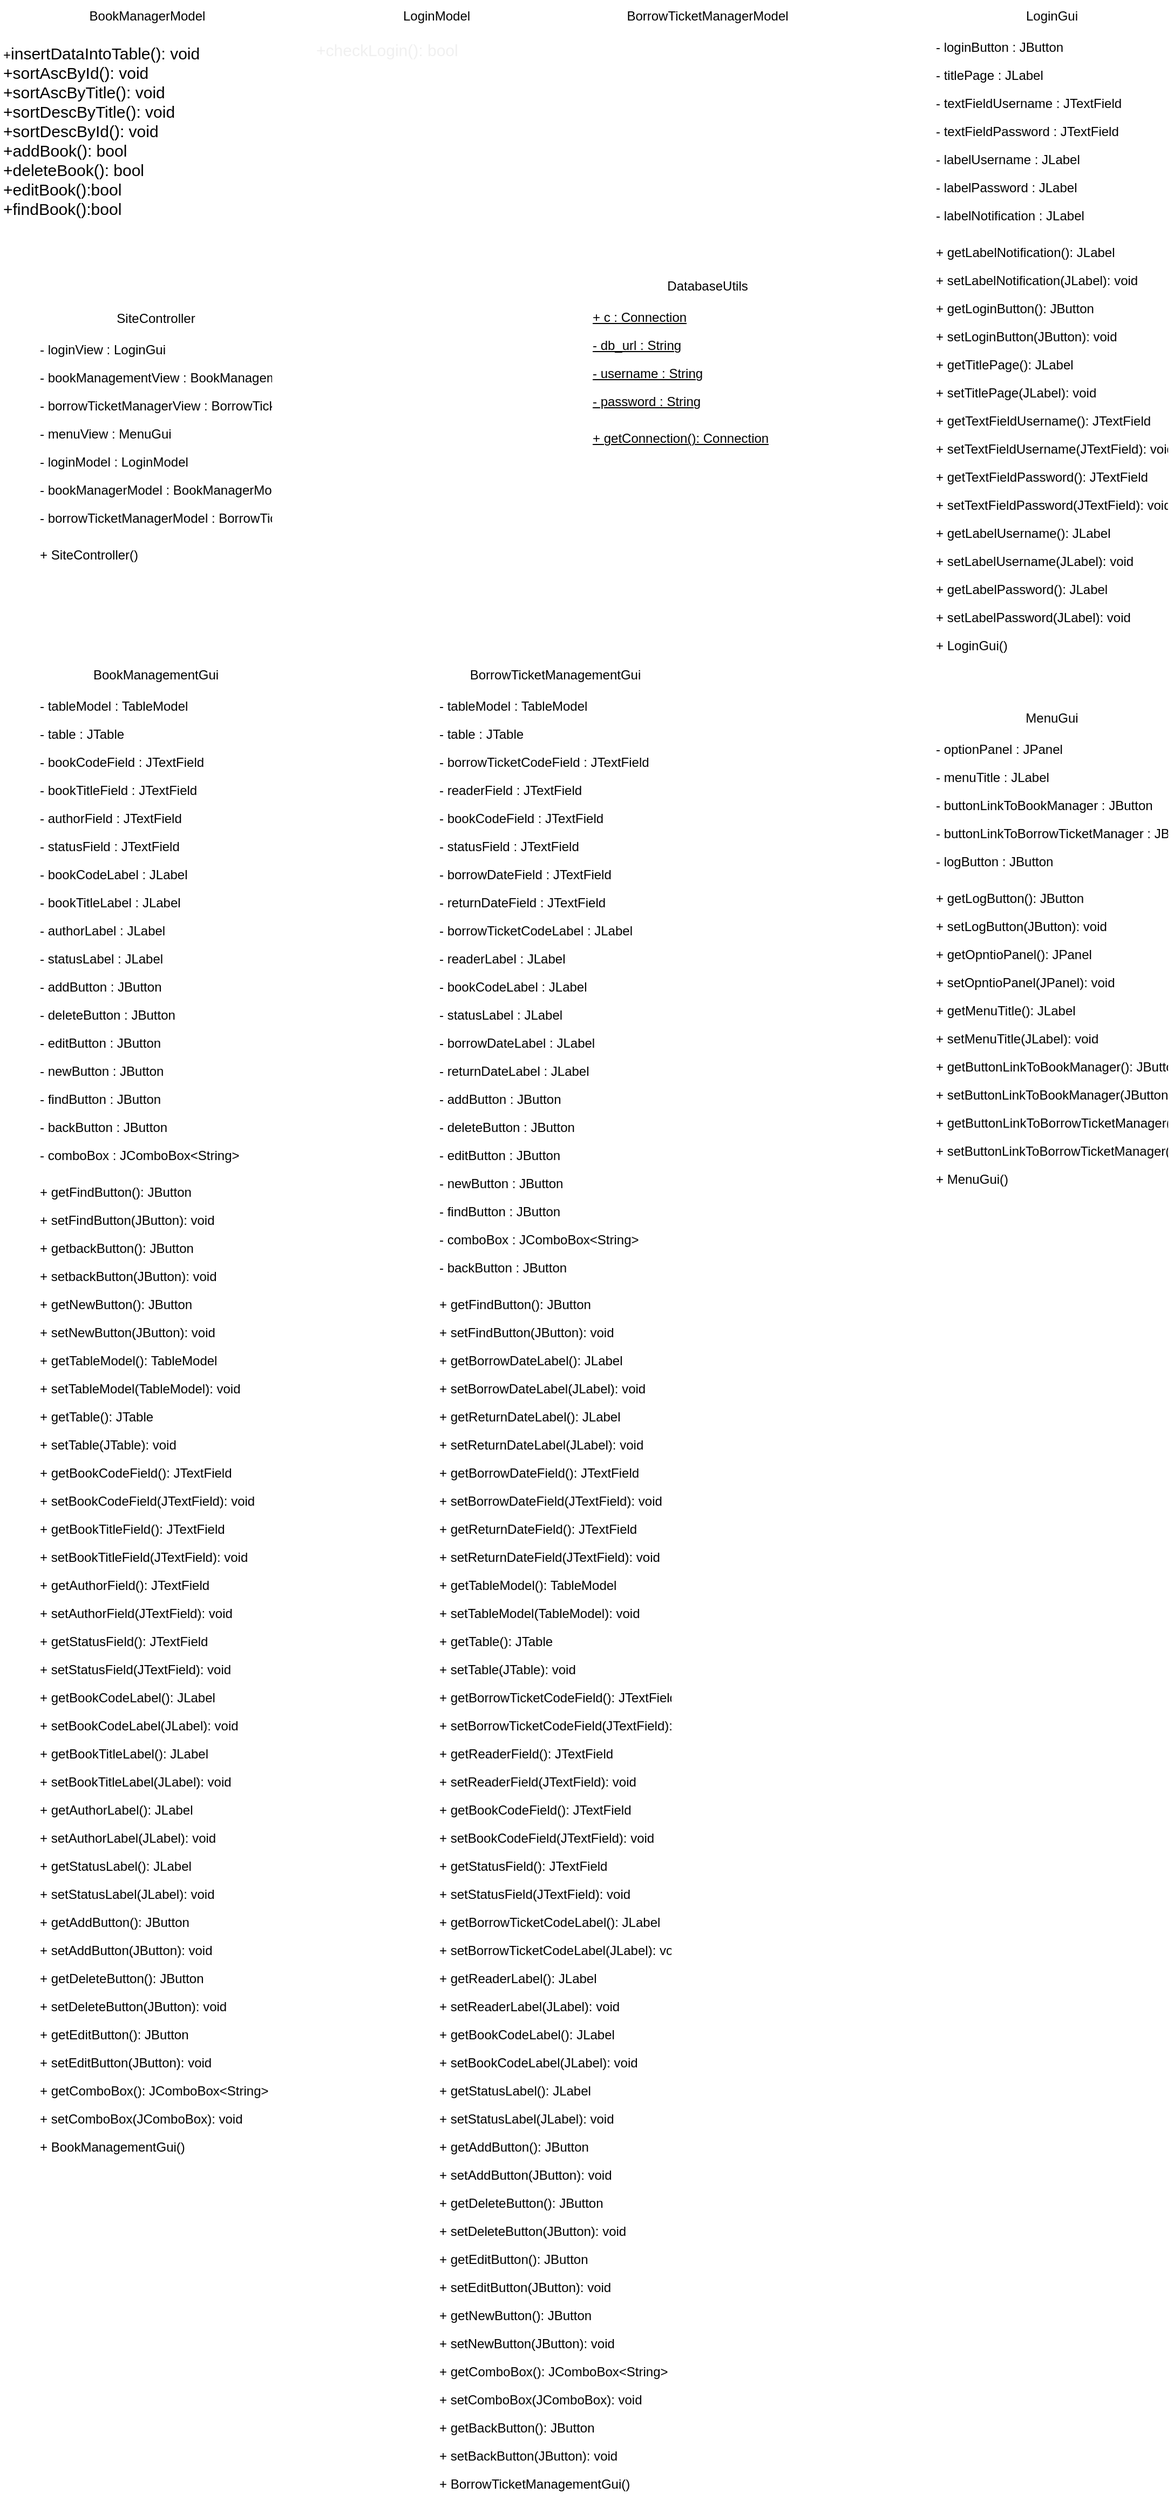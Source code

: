 <mxfile>
    <diagram id="uc_e7FJjv2tgpAPRcoIm" name="Page-1">
        <mxGraphModel dx="1178" dy="909" grid="1" gridSize="10" guides="1" tooltips="1" connect="1" arrows="1" fold="1" page="1" pageScale="1" pageWidth="850" pageHeight="1100" math="0" shadow="0">
            <root>
                <mxCell id="0"/>
                <mxCell id="1" parent="0"/>
                <mxCell id="2" value="BookManagerModel" style="swimlane;fontStyle=0;align=center;verticalAlign=top;childLayout=stackLayout;horizontal=1;startSize=30;horizontalStack=0;resizeParent=1;resizeParentMax=0;resizeLast=0;collapsible=0;marginBottom=0;html=1;strokeColor=#FFFFFF;fillColor=default;labelBackgroundColor=none;" parent="1" vertex="1">
                    <mxGeometry x="70" y="80" width="270" height="210" as="geometry"/>
                </mxCell>
                <mxCell id="192" value="+&lt;span style=&quot;font-size: 15px;&quot;&gt;insertDataIntoTable(): void&lt;br&gt;+&lt;/span&gt;&lt;span style=&quot;font-size: 15px;&quot;&gt;sortAscById(): void&lt;br&gt;+&lt;/span&gt;&lt;span style=&quot;font-size: 15px;&quot;&gt;sortAscByTitle(): void&lt;br&gt;&lt;/span&gt;&lt;span style=&quot;font-size: 15px;&quot;&gt;+&lt;/span&gt;&lt;span style=&quot;font-size: 15px;&quot;&gt;sortDescByTitle(): void&lt;/span&gt;&lt;span style=&quot;font-size: 15px;&quot;&gt;&lt;br&gt;&lt;/span&gt;&lt;span style=&quot;font-size: 15px;&quot;&gt;+&lt;/span&gt;&lt;span style=&quot;font-size: 15px;&quot;&gt;sortDescById(): void&lt;br&gt;+&lt;/span&gt;&lt;span style=&quot;font-size: 15px;&quot;&gt;addBook(): bool&lt;br&gt;+&lt;/span&gt;&lt;span style=&quot;font-size: 15px;&quot;&gt;deleteBook(): bool&lt;br&gt;+&lt;/span&gt;&lt;span style=&quot;font-size: 15px;&quot;&gt;editBook():bool&lt;br&gt;+&lt;/span&gt;&lt;span style=&quot;font-size: 15px;&quot;&gt;findBook():bool&lt;/span&gt;" style="text;html=1;align=left;verticalAlign=middle;resizable=0;points=[];autosize=1;strokeColor=#FFFFFF;fillColor=default;labelBackgroundColor=none;" parent="2" vertex="1">
                    <mxGeometry y="30" width="270" height="180" as="geometry"/>
                </mxCell>
                <mxCell id="4" value="LoginModel" style="swimlane;fontStyle=0;align=center;verticalAlign=top;childLayout=stackLayout;horizontal=1;startSize=30;horizontalStack=0;resizeParent=1;resizeParentMax=0;resizeLast=0;collapsible=0;marginBottom=0;html=1;strokeColor=#FFFFFF;fillColor=default;labelBackgroundColor=none;" parent="1" vertex="1">
                    <mxGeometry x="360" y="80" width="225" height="60" as="geometry"/>
                </mxCell>
                <mxCell id="194" value="&lt;div style=&quot;font-size: 15px; line-height: 20px;&quot;&gt;+checkLogin(): bool&lt;/div&gt;" style="text;html=1;align=left;verticalAlign=middle;resizable=0;points=[];autosize=1;strokeColor=#FFFFFF;fillColor=default;fontFamily=Helvetica;fontColor=#F0F0F0;labelBackgroundColor=none;" parent="4" vertex="1">
                    <mxGeometry y="30" width="225" height="30" as="geometry"/>
                </mxCell>
                <mxCell id="6" value="BorrowTicketManagerModel" style="swimlane;fontStyle=0;align=center;verticalAlign=top;childLayout=stackLayout;horizontal=1;startSize=30;horizontalStack=0;resizeParent=1;resizeParentMax=0;resizeLast=0;collapsible=0;marginBottom=0;html=1;strokeColor=#FFFFFF;fillColor=default;labelBackgroundColor=none;" parent="1" vertex="1">
                    <mxGeometry x="600" y="80" width="248" height="170" as="geometry"/>
                </mxCell>
                <mxCell id="195" value="&lt;div style=&quot;&quot;&gt;&lt;font color=&quot;#ffffff&quot;&gt;&lt;span style=&quot;&quot;&gt;+&lt;/span&gt;&lt;span style=&quot;font-size: 15px;&quot;&gt;insertDataIntoTable():void&lt;/span&gt;&lt;/font&gt;&lt;/div&gt;&lt;font color=&quot;#ffffff&quot;&gt;&lt;span style=&quot;font-size: 15px;&quot;&gt;&lt;div style=&quot;&quot;&gt;+borrowBook(): bool&lt;/div&gt;&lt;/span&gt;&lt;span style=&quot;font-size: 15px;&quot;&gt;&lt;div style=&quot;&quot;&gt;+deleteBorrowTicket(): bool&lt;/div&gt;&lt;/span&gt;&lt;span style=&quot;font-size: 15px;&quot;&gt;&lt;div style=&quot;&quot;&gt;+editBorrowTicket(): bool&lt;/div&gt;&lt;/span&gt;&lt;span style=&quot;font-size: 15px;&quot;&gt;&lt;div style=&quot;&quot;&gt;+sortAscById(): void&lt;/div&gt;&lt;/span&gt;&lt;span style=&quot;font-size: 15px;&quot;&gt;&lt;div style=&quot;&quot;&gt;+sortDescById(): void&lt;/div&gt;&lt;/span&gt;&lt;span style=&quot;font-size: 15px;&quot;&gt;&lt;div style=&quot;&quot;&gt;+findBorrowTicket(): bool&lt;/div&gt;&lt;/span&gt;&lt;/font&gt;" style="text;html=1;align=left;verticalAlign=middle;resizable=0;points=[];autosize=1;strokeColor=#FFFFFF;fillColor=default;fontFamily=Helvetica;fontColor=#F0F0F0;labelBackgroundColor=none;" parent="6" vertex="1">
                    <mxGeometry y="30" width="248" height="140" as="geometry"/>
                </mxCell>
                <mxCell id="21" value="LoginGui" style="swimlane;fontStyle=0;align=center;verticalAlign=top;childLayout=stackLayout;horizontal=1;startSize=30;horizontalStack=0;resizeParent=1;resizeParentMax=0;resizeLast=0;collapsible=0;marginBottom=0;html=1;strokeColor=#FFFFFF;fillColor=default;labelBackgroundColor=none;" parent="1" vertex="1">
                    <mxGeometry x="930" y="80" width="225" height="610" as="geometry"/>
                </mxCell>
                <mxCell id="22" value="- loginButton : JButton" style="text;html=1;strokeColor=#FFFFFF;fillColor=default;align=left;verticalAlign=middle;spacingLeft=4;spacingRight=4;overflow=hidden;rotatable=0;points=[[0,0.5],[1,0.5]];portConstraint=eastwest;labelBackgroundColor=none;" parent="21" vertex="1">
                    <mxGeometry y="30" width="225" height="26" as="geometry"/>
                </mxCell>
                <mxCell id="23" value="- titlePage : JLabel" style="text;html=1;strokeColor=#FFFFFF;fillColor=default;align=left;verticalAlign=middle;spacingLeft=4;spacingRight=4;overflow=hidden;rotatable=0;points=[[0,0.5],[1,0.5]];portConstraint=eastwest;labelBackgroundColor=none;" parent="21" vertex="1">
                    <mxGeometry y="56" width="225" height="26" as="geometry"/>
                </mxCell>
                <mxCell id="24" value="- textFieldUsername : JTextField" style="text;html=1;strokeColor=#FFFFFF;fillColor=default;align=left;verticalAlign=middle;spacingLeft=4;spacingRight=4;overflow=hidden;rotatable=0;points=[[0,0.5],[1,0.5]];portConstraint=eastwest;labelBackgroundColor=none;" parent="21" vertex="1">
                    <mxGeometry y="82" width="225" height="26" as="geometry"/>
                </mxCell>
                <mxCell id="25" value="- textFieldPassword : JTextField" style="text;html=1;strokeColor=#FFFFFF;fillColor=default;align=left;verticalAlign=middle;spacingLeft=4;spacingRight=4;overflow=hidden;rotatable=0;points=[[0,0.5],[1,0.5]];portConstraint=eastwest;labelBackgroundColor=none;" parent="21" vertex="1">
                    <mxGeometry y="108" width="225" height="26" as="geometry"/>
                </mxCell>
                <mxCell id="26" value="- labelUsername : JLabel" style="text;html=1;strokeColor=#FFFFFF;fillColor=default;align=left;verticalAlign=middle;spacingLeft=4;spacingRight=4;overflow=hidden;rotatable=0;points=[[0,0.5],[1,0.5]];portConstraint=eastwest;labelBackgroundColor=none;" parent="21" vertex="1">
                    <mxGeometry y="134" width="225" height="26" as="geometry"/>
                </mxCell>
                <mxCell id="27" value="- labelPassword : JLabel" style="text;html=1;strokeColor=#FFFFFF;fillColor=default;align=left;verticalAlign=middle;spacingLeft=4;spacingRight=4;overflow=hidden;rotatable=0;points=[[0,0.5],[1,0.5]];portConstraint=eastwest;labelBackgroundColor=none;" parent="21" vertex="1">
                    <mxGeometry y="160" width="225" height="26" as="geometry"/>
                </mxCell>
                <mxCell id="28" value="- labelNotification : JLabel" style="text;html=1;strokeColor=#FFFFFF;fillColor=default;align=left;verticalAlign=middle;spacingLeft=4;spacingRight=4;overflow=hidden;rotatable=0;points=[[0,0.5],[1,0.5]];portConstraint=eastwest;labelBackgroundColor=none;" parent="21" vertex="1">
                    <mxGeometry y="186" width="225" height="26" as="geometry"/>
                </mxCell>
                <mxCell id="29" style="line;strokeWidth=1;fillColor=default;align=left;verticalAlign=middle;spacingTop=-1;spacingLeft=3;spacingRight=3;rotatable=0;labelPosition=right;points=[];portConstraint=eastwest;strokeColor=#FFFFFF;labelBackgroundColor=none;" parent="21" vertex="1">
                    <mxGeometry y="212" width="225" height="8" as="geometry"/>
                </mxCell>
                <mxCell id="30" value="+ getLabelNotification(): JLabel" style="text;html=1;strokeColor=#FFFFFF;fillColor=default;align=left;verticalAlign=middle;spacingLeft=4;spacingRight=4;overflow=hidden;rotatable=0;points=[[0,0.5],[1,0.5]];portConstraint=eastwest;labelBackgroundColor=none;" parent="21" vertex="1">
                    <mxGeometry y="220" width="225" height="26" as="geometry"/>
                </mxCell>
                <mxCell id="31" value="+ setLabelNotification(JLabel): void" style="text;html=1;strokeColor=#FFFFFF;fillColor=default;align=left;verticalAlign=middle;spacingLeft=4;spacingRight=4;overflow=hidden;rotatable=0;points=[[0,0.5],[1,0.5]];portConstraint=eastwest;labelBackgroundColor=none;" parent="21" vertex="1">
                    <mxGeometry y="246" width="225" height="26" as="geometry"/>
                </mxCell>
                <mxCell id="32" value="+ getLoginButton(): JButton" style="text;html=1;strokeColor=#FFFFFF;fillColor=default;align=left;verticalAlign=middle;spacingLeft=4;spacingRight=4;overflow=hidden;rotatable=0;points=[[0,0.5],[1,0.5]];portConstraint=eastwest;labelBackgroundColor=none;" parent="21" vertex="1">
                    <mxGeometry y="272" width="225" height="26" as="geometry"/>
                </mxCell>
                <mxCell id="33" value="+ setLoginButton(JButton): void" style="text;html=1;strokeColor=#FFFFFF;fillColor=default;align=left;verticalAlign=middle;spacingLeft=4;spacingRight=4;overflow=hidden;rotatable=0;points=[[0,0.5],[1,0.5]];portConstraint=eastwest;labelBackgroundColor=none;" parent="21" vertex="1">
                    <mxGeometry y="298" width="225" height="26" as="geometry"/>
                </mxCell>
                <mxCell id="34" value="+ getTitlePage(): JLabel" style="text;html=1;strokeColor=#FFFFFF;fillColor=default;align=left;verticalAlign=middle;spacingLeft=4;spacingRight=4;overflow=hidden;rotatable=0;points=[[0,0.5],[1,0.5]];portConstraint=eastwest;labelBackgroundColor=none;" parent="21" vertex="1">
                    <mxGeometry y="324" width="225" height="26" as="geometry"/>
                </mxCell>
                <mxCell id="35" value="+ setTitlePage(JLabel): void" style="text;html=1;strokeColor=#FFFFFF;fillColor=default;align=left;verticalAlign=middle;spacingLeft=4;spacingRight=4;overflow=hidden;rotatable=0;points=[[0,0.5],[1,0.5]];portConstraint=eastwest;labelBackgroundColor=none;" parent="21" vertex="1">
                    <mxGeometry y="350" width="225" height="26" as="geometry"/>
                </mxCell>
                <mxCell id="36" value="+ getTextFieldUsername(): JTextField" style="text;html=1;strokeColor=#FFFFFF;fillColor=default;align=left;verticalAlign=middle;spacingLeft=4;spacingRight=4;overflow=hidden;rotatable=0;points=[[0,0.5],[1,0.5]];portConstraint=eastwest;labelBackgroundColor=none;" parent="21" vertex="1">
                    <mxGeometry y="376" width="225" height="26" as="geometry"/>
                </mxCell>
                <mxCell id="37" value="+ setTextFieldUsername(JTextField): void" style="text;html=1;strokeColor=#FFFFFF;fillColor=default;align=left;verticalAlign=middle;spacingLeft=4;spacingRight=4;overflow=hidden;rotatable=0;points=[[0,0.5],[1,0.5]];portConstraint=eastwest;labelBackgroundColor=none;" parent="21" vertex="1">
                    <mxGeometry y="402" width="225" height="26" as="geometry"/>
                </mxCell>
                <mxCell id="38" value="+ getTextFieldPassword(): JTextField" style="text;html=1;strokeColor=#FFFFFF;fillColor=default;align=left;verticalAlign=middle;spacingLeft=4;spacingRight=4;overflow=hidden;rotatable=0;points=[[0,0.5],[1,0.5]];portConstraint=eastwest;labelBackgroundColor=none;" parent="21" vertex="1">
                    <mxGeometry y="428" width="225" height="26" as="geometry"/>
                </mxCell>
                <mxCell id="39" value="+ setTextFieldPassword(JTextField): void" style="text;html=1;strokeColor=#FFFFFF;fillColor=default;align=left;verticalAlign=middle;spacingLeft=4;spacingRight=4;overflow=hidden;rotatable=0;points=[[0,0.5],[1,0.5]];portConstraint=eastwest;labelBackgroundColor=none;" parent="21" vertex="1">
                    <mxGeometry y="454" width="225" height="26" as="geometry"/>
                </mxCell>
                <mxCell id="40" value="+ getLabelUsername(): JLabel" style="text;html=1;strokeColor=#FFFFFF;fillColor=default;align=left;verticalAlign=middle;spacingLeft=4;spacingRight=4;overflow=hidden;rotatable=0;points=[[0,0.5],[1,0.5]];portConstraint=eastwest;labelBackgroundColor=none;" parent="21" vertex="1">
                    <mxGeometry y="480" width="225" height="26" as="geometry"/>
                </mxCell>
                <mxCell id="41" value="+ setLabelUsername(JLabel): void" style="text;html=1;strokeColor=#FFFFFF;fillColor=default;align=left;verticalAlign=middle;spacingLeft=4;spacingRight=4;overflow=hidden;rotatable=0;points=[[0,0.5],[1,0.5]];portConstraint=eastwest;labelBackgroundColor=none;" parent="21" vertex="1">
                    <mxGeometry y="506" width="225" height="26" as="geometry"/>
                </mxCell>
                <mxCell id="42" value="+ getLabelPassword(): JLabel" style="text;html=1;strokeColor=#FFFFFF;fillColor=default;align=left;verticalAlign=middle;spacingLeft=4;spacingRight=4;overflow=hidden;rotatable=0;points=[[0,0.5],[1,0.5]];portConstraint=eastwest;labelBackgroundColor=none;" parent="21" vertex="1">
                    <mxGeometry y="532" width="225" height="26" as="geometry"/>
                </mxCell>
                <mxCell id="43" value="+ setLabelPassword(JLabel): void" style="text;html=1;strokeColor=#FFFFFF;fillColor=default;align=left;verticalAlign=middle;spacingLeft=4;spacingRight=4;overflow=hidden;rotatable=0;points=[[0,0.5],[1,0.5]];portConstraint=eastwest;labelBackgroundColor=none;" parent="21" vertex="1">
                    <mxGeometry y="558" width="225" height="26" as="geometry"/>
                </mxCell>
                <mxCell id="44" value="+ LoginGui()" style="text;html=1;strokeColor=#FFFFFF;fillColor=default;align=left;verticalAlign=middle;spacingLeft=4;spacingRight=4;overflow=hidden;rotatable=0;points=[[0,0.5],[1,0.5]];portConstraint=eastwest;labelBackgroundColor=none;" parent="21" vertex="1">
                    <mxGeometry y="584" width="225" height="26" as="geometry"/>
                </mxCell>
                <mxCell id="45" value="BookManagementGui" style="swimlane;fontStyle=0;align=center;verticalAlign=top;childLayout=stackLayout;horizontal=1;startSize=30;horizontalStack=0;resizeParent=1;resizeParentMax=0;resizeLast=0;collapsible=0;marginBottom=0;html=1;strokeColor=#FFFFFF;fillColor=default;labelBackgroundColor=none;" parent="1" vertex="1">
                    <mxGeometry x="100" y="690" width="225" height="1390" as="geometry"/>
                </mxCell>
                <mxCell id="46" value="- tableModel : TableModel" style="text;html=1;strokeColor=#FFFFFF;fillColor=default;align=left;verticalAlign=middle;spacingLeft=4;spacingRight=4;overflow=hidden;rotatable=0;points=[[0,0.5],[1,0.5]];portConstraint=eastwest;labelBackgroundColor=none;" parent="45" vertex="1">
                    <mxGeometry y="30" width="225" height="26" as="geometry"/>
                </mxCell>
                <mxCell id="47" value="- table : JTable" style="text;html=1;strokeColor=#FFFFFF;fillColor=default;align=left;verticalAlign=middle;spacingLeft=4;spacingRight=4;overflow=hidden;rotatable=0;points=[[0,0.5],[1,0.5]];portConstraint=eastwest;labelBackgroundColor=none;" parent="45" vertex="1">
                    <mxGeometry y="56" width="225" height="26" as="geometry"/>
                </mxCell>
                <mxCell id="48" value="- bookCodeField : JTextField" style="text;html=1;strokeColor=#FFFFFF;fillColor=default;align=left;verticalAlign=middle;spacingLeft=4;spacingRight=4;overflow=hidden;rotatable=0;points=[[0,0.5],[1,0.5]];portConstraint=eastwest;labelBackgroundColor=none;" parent="45" vertex="1">
                    <mxGeometry y="82" width="225" height="26" as="geometry"/>
                </mxCell>
                <mxCell id="49" value="- bookTitleField : JTextField" style="text;html=1;strokeColor=#FFFFFF;fillColor=default;align=left;verticalAlign=middle;spacingLeft=4;spacingRight=4;overflow=hidden;rotatable=0;points=[[0,0.5],[1,0.5]];portConstraint=eastwest;labelBackgroundColor=none;" parent="45" vertex="1">
                    <mxGeometry y="108" width="225" height="26" as="geometry"/>
                </mxCell>
                <mxCell id="50" value="- authorField : JTextField" style="text;html=1;strokeColor=#FFFFFF;fillColor=default;align=left;verticalAlign=middle;spacingLeft=4;spacingRight=4;overflow=hidden;rotatable=0;points=[[0,0.5],[1,0.5]];portConstraint=eastwest;labelBackgroundColor=none;" parent="45" vertex="1">
                    <mxGeometry y="134" width="225" height="26" as="geometry"/>
                </mxCell>
                <mxCell id="51" value="- statusField : JTextField" style="text;html=1;strokeColor=#FFFFFF;fillColor=default;align=left;verticalAlign=middle;spacingLeft=4;spacingRight=4;overflow=hidden;rotatable=0;points=[[0,0.5],[1,0.5]];portConstraint=eastwest;labelBackgroundColor=none;" parent="45" vertex="1">
                    <mxGeometry y="160" width="225" height="26" as="geometry"/>
                </mxCell>
                <mxCell id="52" value="- bookCodeLabel : JLabel" style="text;html=1;strokeColor=#FFFFFF;fillColor=default;align=left;verticalAlign=middle;spacingLeft=4;spacingRight=4;overflow=hidden;rotatable=0;points=[[0,0.5],[1,0.5]];portConstraint=eastwest;labelBackgroundColor=none;" parent="45" vertex="1">
                    <mxGeometry y="186" width="225" height="26" as="geometry"/>
                </mxCell>
                <mxCell id="53" value="- bookTitleLabel : JLabel" style="text;html=1;strokeColor=#FFFFFF;fillColor=default;align=left;verticalAlign=middle;spacingLeft=4;spacingRight=4;overflow=hidden;rotatable=0;points=[[0,0.5],[1,0.5]];portConstraint=eastwest;labelBackgroundColor=none;" parent="45" vertex="1">
                    <mxGeometry y="212" width="225" height="26" as="geometry"/>
                </mxCell>
                <mxCell id="54" value="- authorLabel : JLabel" style="text;html=1;strokeColor=#FFFFFF;fillColor=default;align=left;verticalAlign=middle;spacingLeft=4;spacingRight=4;overflow=hidden;rotatable=0;points=[[0,0.5],[1,0.5]];portConstraint=eastwest;labelBackgroundColor=none;" parent="45" vertex="1">
                    <mxGeometry y="238" width="225" height="26" as="geometry"/>
                </mxCell>
                <mxCell id="55" value="- statusLabel : JLabel" style="text;html=1;strokeColor=#FFFFFF;fillColor=default;align=left;verticalAlign=middle;spacingLeft=4;spacingRight=4;overflow=hidden;rotatable=0;points=[[0,0.5],[1,0.5]];portConstraint=eastwest;labelBackgroundColor=none;" parent="45" vertex="1">
                    <mxGeometry y="264" width="225" height="26" as="geometry"/>
                </mxCell>
                <mxCell id="56" value="- addButton : JButton" style="text;html=1;strokeColor=#FFFFFF;fillColor=default;align=left;verticalAlign=middle;spacingLeft=4;spacingRight=4;overflow=hidden;rotatable=0;points=[[0,0.5],[1,0.5]];portConstraint=eastwest;labelBackgroundColor=none;" parent="45" vertex="1">
                    <mxGeometry y="290" width="225" height="26" as="geometry"/>
                </mxCell>
                <mxCell id="57" value="- deleteButton : JButton" style="text;html=1;strokeColor=#FFFFFF;fillColor=default;align=left;verticalAlign=middle;spacingLeft=4;spacingRight=4;overflow=hidden;rotatable=0;points=[[0,0.5],[1,0.5]];portConstraint=eastwest;labelBackgroundColor=none;" parent="45" vertex="1">
                    <mxGeometry y="316" width="225" height="26" as="geometry"/>
                </mxCell>
                <mxCell id="58" value="- editButton : JButton" style="text;html=1;strokeColor=#FFFFFF;fillColor=default;align=left;verticalAlign=middle;spacingLeft=4;spacingRight=4;overflow=hidden;rotatable=0;points=[[0,0.5],[1,0.5]];portConstraint=eastwest;labelBackgroundColor=none;" parent="45" vertex="1">
                    <mxGeometry y="342" width="225" height="26" as="geometry"/>
                </mxCell>
                <mxCell id="59" value="- newButton : JButton" style="text;html=1;strokeColor=#FFFFFF;fillColor=default;align=left;verticalAlign=middle;spacingLeft=4;spacingRight=4;overflow=hidden;rotatable=0;points=[[0,0.5],[1,0.5]];portConstraint=eastwest;labelBackgroundColor=none;" parent="45" vertex="1">
                    <mxGeometry y="368" width="225" height="26" as="geometry"/>
                </mxCell>
                <mxCell id="60" value="- findButton : JButton" style="text;html=1;strokeColor=#FFFFFF;fillColor=default;align=left;verticalAlign=middle;spacingLeft=4;spacingRight=4;overflow=hidden;rotatable=0;points=[[0,0.5],[1,0.5]];portConstraint=eastwest;labelBackgroundColor=none;" parent="45" vertex="1">
                    <mxGeometry y="394" width="225" height="26" as="geometry"/>
                </mxCell>
                <mxCell id="61" value="- backButton : JButton" style="text;html=1;strokeColor=#FFFFFF;fillColor=default;align=left;verticalAlign=middle;spacingLeft=4;spacingRight=4;overflow=hidden;rotatable=0;points=[[0,0.5],[1,0.5]];portConstraint=eastwest;labelBackgroundColor=none;" parent="45" vertex="1">
                    <mxGeometry y="420" width="225" height="26" as="geometry"/>
                </mxCell>
                <mxCell id="62" value="- comboBox : JComboBox&lt;string&gt;&amp;lt;String&amp;gt;&lt;/string&gt;" style="text;html=1;strokeColor=#FFFFFF;fillColor=default;align=left;verticalAlign=middle;spacingLeft=4;spacingRight=4;overflow=hidden;rotatable=0;points=[[0,0.5],[1,0.5]];portConstraint=eastwest;labelBackgroundColor=none;" parent="45" vertex="1">
                    <mxGeometry y="446" width="225" height="26" as="geometry"/>
                </mxCell>
                <mxCell id="63" style="line;strokeWidth=1;fillColor=default;align=left;verticalAlign=middle;spacingTop=-1;spacingLeft=3;spacingRight=3;rotatable=0;labelPosition=right;points=[];portConstraint=eastwest;strokeColor=#FFFFFF;labelBackgroundColor=none;" parent="45" vertex="1">
                    <mxGeometry y="472" width="225" height="8" as="geometry"/>
                </mxCell>
                <mxCell id="64" value="+ getFindButton(): JButton" style="text;html=1;strokeColor=#FFFFFF;fillColor=default;align=left;verticalAlign=middle;spacingLeft=4;spacingRight=4;overflow=hidden;rotatable=0;points=[[0,0.5],[1,0.5]];portConstraint=eastwest;labelBackgroundColor=none;" parent="45" vertex="1">
                    <mxGeometry y="480" width="225" height="26" as="geometry"/>
                </mxCell>
                <mxCell id="65" value="+ setFindButton(JButton): void" style="text;html=1;strokeColor=#FFFFFF;fillColor=default;align=left;verticalAlign=middle;spacingLeft=4;spacingRight=4;overflow=hidden;rotatable=0;points=[[0,0.5],[1,0.5]];portConstraint=eastwest;labelBackgroundColor=none;" parent="45" vertex="1">
                    <mxGeometry y="506" width="225" height="26" as="geometry"/>
                </mxCell>
                <mxCell id="66" value="+ getbackButton(): JButton" style="text;html=1;strokeColor=#FFFFFF;fillColor=default;align=left;verticalAlign=middle;spacingLeft=4;spacingRight=4;overflow=hidden;rotatable=0;points=[[0,0.5],[1,0.5]];portConstraint=eastwest;labelBackgroundColor=none;" parent="45" vertex="1">
                    <mxGeometry y="532" width="225" height="26" as="geometry"/>
                </mxCell>
                <mxCell id="67" value="+ setbackButton(JButton): void" style="text;html=1;strokeColor=#FFFFFF;fillColor=default;align=left;verticalAlign=middle;spacingLeft=4;spacingRight=4;overflow=hidden;rotatable=0;points=[[0,0.5],[1,0.5]];portConstraint=eastwest;labelBackgroundColor=none;" parent="45" vertex="1">
                    <mxGeometry y="558" width="225" height="26" as="geometry"/>
                </mxCell>
                <mxCell id="68" value="+ getNewButton(): JButton" style="text;html=1;strokeColor=#FFFFFF;fillColor=default;align=left;verticalAlign=middle;spacingLeft=4;spacingRight=4;overflow=hidden;rotatable=0;points=[[0,0.5],[1,0.5]];portConstraint=eastwest;labelBackgroundColor=none;" parent="45" vertex="1">
                    <mxGeometry y="584" width="225" height="26" as="geometry"/>
                </mxCell>
                <mxCell id="69" value="+ setNewButton(JButton): void" style="text;html=1;strokeColor=#FFFFFF;fillColor=default;align=left;verticalAlign=middle;spacingLeft=4;spacingRight=4;overflow=hidden;rotatable=0;points=[[0,0.5],[1,0.5]];portConstraint=eastwest;labelBackgroundColor=none;" parent="45" vertex="1">
                    <mxGeometry y="610" width="225" height="26" as="geometry"/>
                </mxCell>
                <mxCell id="70" value="+ getTableModel(): TableModel" style="text;html=1;strokeColor=#FFFFFF;fillColor=default;align=left;verticalAlign=middle;spacingLeft=4;spacingRight=4;overflow=hidden;rotatable=0;points=[[0,0.5],[1,0.5]];portConstraint=eastwest;labelBackgroundColor=none;" parent="45" vertex="1">
                    <mxGeometry y="636" width="225" height="26" as="geometry"/>
                </mxCell>
                <mxCell id="71" value="+ setTableModel(TableModel): void" style="text;html=1;strokeColor=#FFFFFF;fillColor=default;align=left;verticalAlign=middle;spacingLeft=4;spacingRight=4;overflow=hidden;rotatable=0;points=[[0,0.5],[1,0.5]];portConstraint=eastwest;labelBackgroundColor=none;" parent="45" vertex="1">
                    <mxGeometry y="662" width="225" height="26" as="geometry"/>
                </mxCell>
                <mxCell id="72" value="+ getTable(): JTable" style="text;html=1;strokeColor=#FFFFFF;fillColor=default;align=left;verticalAlign=middle;spacingLeft=4;spacingRight=4;overflow=hidden;rotatable=0;points=[[0,0.5],[1,0.5]];portConstraint=eastwest;labelBackgroundColor=none;" parent="45" vertex="1">
                    <mxGeometry y="688" width="225" height="26" as="geometry"/>
                </mxCell>
                <mxCell id="73" value="+ setTable(JTable): void" style="text;html=1;strokeColor=#FFFFFF;fillColor=default;align=left;verticalAlign=middle;spacingLeft=4;spacingRight=4;overflow=hidden;rotatable=0;points=[[0,0.5],[1,0.5]];portConstraint=eastwest;labelBackgroundColor=none;" parent="45" vertex="1">
                    <mxGeometry y="714" width="225" height="26" as="geometry"/>
                </mxCell>
                <mxCell id="74" value="+ getBookCodeField(): JTextField" style="text;html=1;strokeColor=#FFFFFF;fillColor=default;align=left;verticalAlign=middle;spacingLeft=4;spacingRight=4;overflow=hidden;rotatable=0;points=[[0,0.5],[1,0.5]];portConstraint=eastwest;labelBackgroundColor=none;" parent="45" vertex="1">
                    <mxGeometry y="740" width="225" height="26" as="geometry"/>
                </mxCell>
                <mxCell id="75" value="+ setBookCodeField(JTextField): void" style="text;html=1;strokeColor=#FFFFFF;fillColor=default;align=left;verticalAlign=middle;spacingLeft=4;spacingRight=4;overflow=hidden;rotatable=0;points=[[0,0.5],[1,0.5]];portConstraint=eastwest;labelBackgroundColor=none;" parent="45" vertex="1">
                    <mxGeometry y="766" width="225" height="26" as="geometry"/>
                </mxCell>
                <mxCell id="76" value="+ getBookTitleField(): JTextField" style="text;html=1;strokeColor=#FFFFFF;fillColor=default;align=left;verticalAlign=middle;spacingLeft=4;spacingRight=4;overflow=hidden;rotatable=0;points=[[0,0.5],[1,0.5]];portConstraint=eastwest;labelBackgroundColor=none;" parent="45" vertex="1">
                    <mxGeometry y="792" width="225" height="26" as="geometry"/>
                </mxCell>
                <mxCell id="77" value="+ setBookTitleField(JTextField): void" style="text;html=1;strokeColor=#FFFFFF;fillColor=default;align=left;verticalAlign=middle;spacingLeft=4;spacingRight=4;overflow=hidden;rotatable=0;points=[[0,0.5],[1,0.5]];portConstraint=eastwest;labelBackgroundColor=none;" parent="45" vertex="1">
                    <mxGeometry y="818" width="225" height="26" as="geometry"/>
                </mxCell>
                <mxCell id="78" value="+ getAuthorField(): JTextField" style="text;html=1;strokeColor=#FFFFFF;fillColor=default;align=left;verticalAlign=middle;spacingLeft=4;spacingRight=4;overflow=hidden;rotatable=0;points=[[0,0.5],[1,0.5]];portConstraint=eastwest;labelBackgroundColor=none;" parent="45" vertex="1">
                    <mxGeometry y="844" width="225" height="26" as="geometry"/>
                </mxCell>
                <mxCell id="79" value="+ setAuthorField(JTextField): void" style="text;html=1;strokeColor=#FFFFFF;fillColor=default;align=left;verticalAlign=middle;spacingLeft=4;spacingRight=4;overflow=hidden;rotatable=0;points=[[0,0.5],[1,0.5]];portConstraint=eastwest;labelBackgroundColor=none;" parent="45" vertex="1">
                    <mxGeometry y="870" width="225" height="26" as="geometry"/>
                </mxCell>
                <mxCell id="80" value="+ getStatusField(): JTextField" style="text;html=1;strokeColor=#FFFFFF;fillColor=default;align=left;verticalAlign=middle;spacingLeft=4;spacingRight=4;overflow=hidden;rotatable=0;points=[[0,0.5],[1,0.5]];portConstraint=eastwest;labelBackgroundColor=none;" parent="45" vertex="1">
                    <mxGeometry y="896" width="225" height="26" as="geometry"/>
                </mxCell>
                <mxCell id="81" value="+ setStatusField(JTextField): void" style="text;html=1;strokeColor=#FFFFFF;fillColor=default;align=left;verticalAlign=middle;spacingLeft=4;spacingRight=4;overflow=hidden;rotatable=0;points=[[0,0.5],[1,0.5]];portConstraint=eastwest;labelBackgroundColor=none;" parent="45" vertex="1">
                    <mxGeometry y="922" width="225" height="26" as="geometry"/>
                </mxCell>
                <mxCell id="82" value="+ getBookCodeLabel(): JLabel" style="text;html=1;strokeColor=#FFFFFF;fillColor=default;align=left;verticalAlign=middle;spacingLeft=4;spacingRight=4;overflow=hidden;rotatable=0;points=[[0,0.5],[1,0.5]];portConstraint=eastwest;labelBackgroundColor=none;" parent="45" vertex="1">
                    <mxGeometry y="948" width="225" height="26" as="geometry"/>
                </mxCell>
                <mxCell id="83" value="+ setBookCodeLabel(JLabel): void" style="text;html=1;strokeColor=#FFFFFF;fillColor=default;align=left;verticalAlign=middle;spacingLeft=4;spacingRight=4;overflow=hidden;rotatable=0;points=[[0,0.5],[1,0.5]];portConstraint=eastwest;labelBackgroundColor=none;" parent="45" vertex="1">
                    <mxGeometry y="974" width="225" height="26" as="geometry"/>
                </mxCell>
                <mxCell id="84" value="+ getBookTitleLabel(): JLabel" style="text;html=1;strokeColor=#FFFFFF;fillColor=default;align=left;verticalAlign=middle;spacingLeft=4;spacingRight=4;overflow=hidden;rotatable=0;points=[[0,0.5],[1,0.5]];portConstraint=eastwest;labelBackgroundColor=none;" parent="45" vertex="1">
                    <mxGeometry y="1000" width="225" height="26" as="geometry"/>
                </mxCell>
                <mxCell id="85" value="+ setBookTitleLabel(JLabel): void" style="text;html=1;strokeColor=#FFFFFF;fillColor=default;align=left;verticalAlign=middle;spacingLeft=4;spacingRight=4;overflow=hidden;rotatable=0;points=[[0,0.5],[1,0.5]];portConstraint=eastwest;labelBackgroundColor=none;" parent="45" vertex="1">
                    <mxGeometry y="1026" width="225" height="26" as="geometry"/>
                </mxCell>
                <mxCell id="86" value="+ getAuthorLabel(): JLabel" style="text;html=1;strokeColor=#FFFFFF;fillColor=default;align=left;verticalAlign=middle;spacingLeft=4;spacingRight=4;overflow=hidden;rotatable=0;points=[[0,0.5],[1,0.5]];portConstraint=eastwest;labelBackgroundColor=none;" parent="45" vertex="1">
                    <mxGeometry y="1052" width="225" height="26" as="geometry"/>
                </mxCell>
                <mxCell id="87" value="+ setAuthorLabel(JLabel): void" style="text;html=1;strokeColor=#FFFFFF;fillColor=default;align=left;verticalAlign=middle;spacingLeft=4;spacingRight=4;overflow=hidden;rotatable=0;points=[[0,0.5],[1,0.5]];portConstraint=eastwest;labelBackgroundColor=none;" parent="45" vertex="1">
                    <mxGeometry y="1078" width="225" height="26" as="geometry"/>
                </mxCell>
                <mxCell id="88" value="+ getStatusLabel(): JLabel" style="text;html=1;strokeColor=#FFFFFF;fillColor=default;align=left;verticalAlign=middle;spacingLeft=4;spacingRight=4;overflow=hidden;rotatable=0;points=[[0,0.5],[1,0.5]];portConstraint=eastwest;labelBackgroundColor=none;" parent="45" vertex="1">
                    <mxGeometry y="1104" width="225" height="26" as="geometry"/>
                </mxCell>
                <mxCell id="89" value="+ setStatusLabel(JLabel): void" style="text;html=1;strokeColor=#FFFFFF;fillColor=default;align=left;verticalAlign=middle;spacingLeft=4;spacingRight=4;overflow=hidden;rotatable=0;points=[[0,0.5],[1,0.5]];portConstraint=eastwest;labelBackgroundColor=none;" parent="45" vertex="1">
                    <mxGeometry y="1130" width="225" height="26" as="geometry"/>
                </mxCell>
                <mxCell id="90" value="+ getAddButton(): JButton" style="text;html=1;strokeColor=#FFFFFF;fillColor=default;align=left;verticalAlign=middle;spacingLeft=4;spacingRight=4;overflow=hidden;rotatable=0;points=[[0,0.5],[1,0.5]];portConstraint=eastwest;labelBackgroundColor=none;" parent="45" vertex="1">
                    <mxGeometry y="1156" width="225" height="26" as="geometry"/>
                </mxCell>
                <mxCell id="91" value="+ setAddButton(JButton): void" style="text;html=1;strokeColor=#FFFFFF;fillColor=default;align=left;verticalAlign=middle;spacingLeft=4;spacingRight=4;overflow=hidden;rotatable=0;points=[[0,0.5],[1,0.5]];portConstraint=eastwest;labelBackgroundColor=none;" parent="45" vertex="1">
                    <mxGeometry y="1182" width="225" height="26" as="geometry"/>
                </mxCell>
                <mxCell id="92" value="+ getDeleteButton(): JButton" style="text;html=1;strokeColor=#FFFFFF;fillColor=default;align=left;verticalAlign=middle;spacingLeft=4;spacingRight=4;overflow=hidden;rotatable=0;points=[[0,0.5],[1,0.5]];portConstraint=eastwest;labelBackgroundColor=none;" parent="45" vertex="1">
                    <mxGeometry y="1208" width="225" height="26" as="geometry"/>
                </mxCell>
                <mxCell id="93" value="+ setDeleteButton(JButton): void" style="text;html=1;strokeColor=#FFFFFF;fillColor=default;align=left;verticalAlign=middle;spacingLeft=4;spacingRight=4;overflow=hidden;rotatable=0;points=[[0,0.5],[1,0.5]];portConstraint=eastwest;labelBackgroundColor=none;" parent="45" vertex="1">
                    <mxGeometry y="1234" width="225" height="26" as="geometry"/>
                </mxCell>
                <mxCell id="94" value="+ getEditButton(): JButton" style="text;html=1;strokeColor=#FFFFFF;fillColor=default;align=left;verticalAlign=middle;spacingLeft=4;spacingRight=4;overflow=hidden;rotatable=0;points=[[0,0.5],[1,0.5]];portConstraint=eastwest;labelBackgroundColor=none;" parent="45" vertex="1">
                    <mxGeometry y="1260" width="225" height="26" as="geometry"/>
                </mxCell>
                <mxCell id="95" value="+ setEditButton(JButton): void" style="text;html=1;strokeColor=#FFFFFF;fillColor=default;align=left;verticalAlign=middle;spacingLeft=4;spacingRight=4;overflow=hidden;rotatable=0;points=[[0,0.5],[1,0.5]];portConstraint=eastwest;labelBackgroundColor=none;" parent="45" vertex="1">
                    <mxGeometry y="1286" width="225" height="26" as="geometry"/>
                </mxCell>
                <mxCell id="96" value="+ getComboBox(): JComboBox&lt;string&gt;&amp;lt;String&amp;gt;&lt;/string&gt;" style="text;html=1;strokeColor=#FFFFFF;fillColor=default;align=left;verticalAlign=middle;spacingLeft=4;spacingRight=4;overflow=hidden;rotatable=0;points=[[0,0.5],[1,0.5]];portConstraint=eastwest;labelBackgroundColor=none;" parent="45" vertex="1">
                    <mxGeometry y="1312" width="225" height="26" as="geometry"/>
                </mxCell>
                <mxCell id="97" value="+ setComboBox(JComboBox&lt;string&gt;): void&lt;/string&gt;" style="text;html=1;strokeColor=#FFFFFF;fillColor=default;align=left;verticalAlign=middle;spacingLeft=4;spacingRight=4;overflow=hidden;rotatable=0;points=[[0,0.5],[1,0.5]];portConstraint=eastwest;labelBackgroundColor=none;" parent="45" vertex="1">
                    <mxGeometry y="1338" width="225" height="26" as="geometry"/>
                </mxCell>
                <mxCell id="98" value="+ BookManagementGui()" style="text;html=1;strokeColor=#FFFFFF;fillColor=default;align=left;verticalAlign=middle;spacingLeft=4;spacingRight=4;overflow=hidden;rotatable=0;points=[[0,0.5],[1,0.5]];portConstraint=eastwest;labelBackgroundColor=none;" parent="45" vertex="1">
                    <mxGeometry y="1364" width="225" height="26" as="geometry"/>
                </mxCell>
                <mxCell id="99" value="BorrowTicketManagementGui" style="swimlane;fontStyle=0;align=center;verticalAlign=top;childLayout=stackLayout;horizontal=1;startSize=30;horizontalStack=0;resizeParent=1;resizeParentMax=0;resizeLast=0;collapsible=0;marginBottom=0;html=1;strokeColor=#FFFFFF;fillColor=default;labelBackgroundColor=none;" parent="1" vertex="1">
                    <mxGeometry x="470" y="690" width="225" height="1702" as="geometry"/>
                </mxCell>
                <mxCell id="100" value="- tableModel : TableModel" style="text;html=1;strokeColor=#FFFFFF;fillColor=default;align=left;verticalAlign=middle;spacingLeft=4;spacingRight=4;overflow=hidden;rotatable=0;points=[[0,0.5],[1,0.5]];portConstraint=eastwest;labelBackgroundColor=none;" parent="99" vertex="1">
                    <mxGeometry y="30" width="225" height="26" as="geometry"/>
                </mxCell>
                <mxCell id="101" value="- table : JTable" style="text;html=1;strokeColor=#FFFFFF;fillColor=default;align=left;verticalAlign=middle;spacingLeft=4;spacingRight=4;overflow=hidden;rotatable=0;points=[[0,0.5],[1,0.5]];portConstraint=eastwest;labelBackgroundColor=none;" parent="99" vertex="1">
                    <mxGeometry y="56" width="225" height="26" as="geometry"/>
                </mxCell>
                <mxCell id="102" value="- borrowTicketCodeField : JTextField" style="text;html=1;strokeColor=#FFFFFF;fillColor=default;align=left;verticalAlign=middle;spacingLeft=4;spacingRight=4;overflow=hidden;rotatable=0;points=[[0,0.5],[1,0.5]];portConstraint=eastwest;labelBackgroundColor=none;" parent="99" vertex="1">
                    <mxGeometry y="82" width="225" height="26" as="geometry"/>
                </mxCell>
                <mxCell id="103" value="- readerField : JTextField" style="text;html=1;strokeColor=#FFFFFF;fillColor=default;align=left;verticalAlign=middle;spacingLeft=4;spacingRight=4;overflow=hidden;rotatable=0;points=[[0,0.5],[1,0.5]];portConstraint=eastwest;labelBackgroundColor=none;" parent="99" vertex="1">
                    <mxGeometry y="108" width="225" height="26" as="geometry"/>
                </mxCell>
                <mxCell id="104" value="- bookCodeField : JTextField" style="text;html=1;strokeColor=#FFFFFF;fillColor=default;align=left;verticalAlign=middle;spacingLeft=4;spacingRight=4;overflow=hidden;rotatable=0;points=[[0,0.5],[1,0.5]];portConstraint=eastwest;labelBackgroundColor=none;" parent="99" vertex="1">
                    <mxGeometry y="134" width="225" height="26" as="geometry"/>
                </mxCell>
                <mxCell id="105" value="- statusField : JTextField" style="text;html=1;strokeColor=#FFFFFF;fillColor=default;align=left;verticalAlign=middle;spacingLeft=4;spacingRight=4;overflow=hidden;rotatable=0;points=[[0,0.5],[1,0.5]];portConstraint=eastwest;labelBackgroundColor=none;" parent="99" vertex="1">
                    <mxGeometry y="160" width="225" height="26" as="geometry"/>
                </mxCell>
                <mxCell id="106" value="- borrowDateField : JTextField" style="text;html=1;strokeColor=#FFFFFF;fillColor=default;align=left;verticalAlign=middle;spacingLeft=4;spacingRight=4;overflow=hidden;rotatable=0;points=[[0,0.5],[1,0.5]];portConstraint=eastwest;labelBackgroundColor=none;" parent="99" vertex="1">
                    <mxGeometry y="186" width="225" height="26" as="geometry"/>
                </mxCell>
                <mxCell id="107" value="- returnDateField : JTextField" style="text;html=1;strokeColor=#FFFFFF;fillColor=default;align=left;verticalAlign=middle;spacingLeft=4;spacingRight=4;overflow=hidden;rotatable=0;points=[[0,0.5],[1,0.5]];portConstraint=eastwest;labelBackgroundColor=none;" parent="99" vertex="1">
                    <mxGeometry y="212" width="225" height="26" as="geometry"/>
                </mxCell>
                <mxCell id="108" value="- borrowTicketCodeLabel : JLabel" style="text;html=1;strokeColor=#FFFFFF;fillColor=default;align=left;verticalAlign=middle;spacingLeft=4;spacingRight=4;overflow=hidden;rotatable=0;points=[[0,0.5],[1,0.5]];portConstraint=eastwest;labelBackgroundColor=none;" parent="99" vertex="1">
                    <mxGeometry y="238" width="225" height="26" as="geometry"/>
                </mxCell>
                <mxCell id="109" value="- readerLabel : JLabel" style="text;html=1;strokeColor=#FFFFFF;fillColor=default;align=left;verticalAlign=middle;spacingLeft=4;spacingRight=4;overflow=hidden;rotatable=0;points=[[0,0.5],[1,0.5]];portConstraint=eastwest;labelBackgroundColor=none;" parent="99" vertex="1">
                    <mxGeometry y="264" width="225" height="26" as="geometry"/>
                </mxCell>
                <mxCell id="110" value="- bookCodeLabel : JLabel" style="text;html=1;strokeColor=#FFFFFF;fillColor=default;align=left;verticalAlign=middle;spacingLeft=4;spacingRight=4;overflow=hidden;rotatable=0;points=[[0,0.5],[1,0.5]];portConstraint=eastwest;labelBackgroundColor=none;" parent="99" vertex="1">
                    <mxGeometry y="290" width="225" height="26" as="geometry"/>
                </mxCell>
                <mxCell id="111" value="- statusLabel : JLabel" style="text;html=1;strokeColor=#FFFFFF;fillColor=default;align=left;verticalAlign=middle;spacingLeft=4;spacingRight=4;overflow=hidden;rotatable=0;points=[[0,0.5],[1,0.5]];portConstraint=eastwest;labelBackgroundColor=none;" parent="99" vertex="1">
                    <mxGeometry y="316" width="225" height="26" as="geometry"/>
                </mxCell>
                <mxCell id="112" value="- borrowDateLabel : JLabel" style="text;html=1;strokeColor=#FFFFFF;fillColor=default;align=left;verticalAlign=middle;spacingLeft=4;spacingRight=4;overflow=hidden;rotatable=0;points=[[0,0.5],[1,0.5]];portConstraint=eastwest;labelBackgroundColor=none;" parent="99" vertex="1">
                    <mxGeometry y="342" width="225" height="26" as="geometry"/>
                </mxCell>
                <mxCell id="113" value="- returnDateLabel : JLabel" style="text;html=1;strokeColor=#FFFFFF;fillColor=default;align=left;verticalAlign=middle;spacingLeft=4;spacingRight=4;overflow=hidden;rotatable=0;points=[[0,0.5],[1,0.5]];portConstraint=eastwest;labelBackgroundColor=none;" parent="99" vertex="1">
                    <mxGeometry y="368" width="225" height="26" as="geometry"/>
                </mxCell>
                <mxCell id="114" value="- addButton : JButton" style="text;html=1;strokeColor=#FFFFFF;fillColor=default;align=left;verticalAlign=middle;spacingLeft=4;spacingRight=4;overflow=hidden;rotatable=0;points=[[0,0.5],[1,0.5]];portConstraint=eastwest;labelBackgroundColor=none;" parent="99" vertex="1">
                    <mxGeometry y="394" width="225" height="26" as="geometry"/>
                </mxCell>
                <mxCell id="115" value="- deleteButton : JButton" style="text;html=1;strokeColor=#FFFFFF;fillColor=default;align=left;verticalAlign=middle;spacingLeft=4;spacingRight=4;overflow=hidden;rotatable=0;points=[[0,0.5],[1,0.5]];portConstraint=eastwest;labelBackgroundColor=none;" parent="99" vertex="1">
                    <mxGeometry y="420" width="225" height="26" as="geometry"/>
                </mxCell>
                <mxCell id="116" value="- editButton : JButton" style="text;html=1;strokeColor=#FFFFFF;fillColor=default;align=left;verticalAlign=middle;spacingLeft=4;spacingRight=4;overflow=hidden;rotatable=0;points=[[0,0.5],[1,0.5]];portConstraint=eastwest;labelBackgroundColor=none;" parent="99" vertex="1">
                    <mxGeometry y="446" width="225" height="26" as="geometry"/>
                </mxCell>
                <mxCell id="117" value="- newButton : JButton" style="text;html=1;strokeColor=#FFFFFF;fillColor=default;align=left;verticalAlign=middle;spacingLeft=4;spacingRight=4;overflow=hidden;rotatable=0;points=[[0,0.5],[1,0.5]];portConstraint=eastwest;labelBackgroundColor=none;" parent="99" vertex="1">
                    <mxGeometry y="472" width="225" height="26" as="geometry"/>
                </mxCell>
                <mxCell id="118" value="- findButton : JButton" style="text;html=1;strokeColor=#FFFFFF;fillColor=default;align=left;verticalAlign=middle;spacingLeft=4;spacingRight=4;overflow=hidden;rotatable=0;points=[[0,0.5],[1,0.5]];portConstraint=eastwest;labelBackgroundColor=none;" parent="99" vertex="1">
                    <mxGeometry y="498" width="225" height="26" as="geometry"/>
                </mxCell>
                <mxCell id="119" value="- comboBox : JComboBox&lt;string&gt;&amp;lt;String&amp;gt;&lt;/string&gt;" style="text;html=1;strokeColor=#FFFFFF;fillColor=default;align=left;verticalAlign=middle;spacingLeft=4;spacingRight=4;overflow=hidden;rotatable=0;points=[[0,0.5],[1,0.5]];portConstraint=eastwest;labelBackgroundColor=none;" parent="99" vertex="1">
                    <mxGeometry y="524" width="225" height="26" as="geometry"/>
                </mxCell>
                <mxCell id="120" value="- backButton : JButton" style="text;html=1;strokeColor=#FFFFFF;fillColor=default;align=left;verticalAlign=middle;spacingLeft=4;spacingRight=4;overflow=hidden;rotatable=0;points=[[0,0.5],[1,0.5]];portConstraint=eastwest;labelBackgroundColor=none;" parent="99" vertex="1">
                    <mxGeometry y="550" width="225" height="26" as="geometry"/>
                </mxCell>
                <mxCell id="121" style="line;strokeWidth=1;fillColor=default;align=left;verticalAlign=middle;spacingTop=-1;spacingLeft=3;spacingRight=3;rotatable=0;labelPosition=right;points=[];portConstraint=eastwest;strokeColor=#FFFFFF;labelBackgroundColor=none;" parent="99" vertex="1">
                    <mxGeometry y="576" width="225" height="8" as="geometry"/>
                </mxCell>
                <mxCell id="122" value="+ getFindButton(): JButton" style="text;html=1;strokeColor=#FFFFFF;fillColor=default;align=left;verticalAlign=middle;spacingLeft=4;spacingRight=4;overflow=hidden;rotatable=0;points=[[0,0.5],[1,0.5]];portConstraint=eastwest;labelBackgroundColor=none;" parent="99" vertex="1">
                    <mxGeometry y="584" width="225" height="26" as="geometry"/>
                </mxCell>
                <mxCell id="123" value="+ setFindButton(JButton): void" style="text;html=1;strokeColor=#FFFFFF;fillColor=default;align=left;verticalAlign=middle;spacingLeft=4;spacingRight=4;overflow=hidden;rotatable=0;points=[[0,0.5],[1,0.5]];portConstraint=eastwest;labelBackgroundColor=none;" parent="99" vertex="1">
                    <mxGeometry y="610" width="225" height="26" as="geometry"/>
                </mxCell>
                <mxCell id="124" value="+ getBorrowDateLabel(): JLabel" style="text;html=1;strokeColor=#FFFFFF;fillColor=default;align=left;verticalAlign=middle;spacingLeft=4;spacingRight=4;overflow=hidden;rotatable=0;points=[[0,0.5],[1,0.5]];portConstraint=eastwest;labelBackgroundColor=none;" parent="99" vertex="1">
                    <mxGeometry y="636" width="225" height="26" as="geometry"/>
                </mxCell>
                <mxCell id="125" value="+ setBorrowDateLabel(JLabel): void" style="text;html=1;strokeColor=#FFFFFF;fillColor=default;align=left;verticalAlign=middle;spacingLeft=4;spacingRight=4;overflow=hidden;rotatable=0;points=[[0,0.5],[1,0.5]];portConstraint=eastwest;labelBackgroundColor=none;" parent="99" vertex="1">
                    <mxGeometry y="662" width="225" height="26" as="geometry"/>
                </mxCell>
                <mxCell id="126" value="+ getReturnDateLabel(): JLabel" style="text;html=1;strokeColor=#FFFFFF;fillColor=default;align=left;verticalAlign=middle;spacingLeft=4;spacingRight=4;overflow=hidden;rotatable=0;points=[[0,0.5],[1,0.5]];portConstraint=eastwest;labelBackgroundColor=none;" parent="99" vertex="1">
                    <mxGeometry y="688" width="225" height="26" as="geometry"/>
                </mxCell>
                <mxCell id="127" value="+ setReturnDateLabel(JLabel): void" style="text;html=1;strokeColor=#FFFFFF;fillColor=default;align=left;verticalAlign=middle;spacingLeft=4;spacingRight=4;overflow=hidden;rotatable=0;points=[[0,0.5],[1,0.5]];portConstraint=eastwest;labelBackgroundColor=none;" parent="99" vertex="1">
                    <mxGeometry y="714" width="225" height="26" as="geometry"/>
                </mxCell>
                <mxCell id="128" value="+ getBorrowDateField(): JTextField" style="text;html=1;strokeColor=#FFFFFF;fillColor=default;align=left;verticalAlign=middle;spacingLeft=4;spacingRight=4;overflow=hidden;rotatable=0;points=[[0,0.5],[1,0.5]];portConstraint=eastwest;labelBackgroundColor=none;" parent="99" vertex="1">
                    <mxGeometry y="740" width="225" height="26" as="geometry"/>
                </mxCell>
                <mxCell id="129" value="+ setBorrowDateField(JTextField): void" style="text;html=1;strokeColor=#FFFFFF;fillColor=default;align=left;verticalAlign=middle;spacingLeft=4;spacingRight=4;overflow=hidden;rotatable=0;points=[[0,0.5],[1,0.5]];portConstraint=eastwest;labelBackgroundColor=none;" parent="99" vertex="1">
                    <mxGeometry y="766" width="225" height="26" as="geometry"/>
                </mxCell>
                <mxCell id="130" value="+ getReturnDateField(): JTextField" style="text;html=1;strokeColor=#FFFFFF;fillColor=default;align=left;verticalAlign=middle;spacingLeft=4;spacingRight=4;overflow=hidden;rotatable=0;points=[[0,0.5],[1,0.5]];portConstraint=eastwest;labelBackgroundColor=none;" parent="99" vertex="1">
                    <mxGeometry y="792" width="225" height="26" as="geometry"/>
                </mxCell>
                <mxCell id="131" value="+ setReturnDateField(JTextField): void" style="text;html=1;strokeColor=#FFFFFF;fillColor=default;align=left;verticalAlign=middle;spacingLeft=4;spacingRight=4;overflow=hidden;rotatable=0;points=[[0,0.5],[1,0.5]];portConstraint=eastwest;labelBackgroundColor=none;" parent="99" vertex="1">
                    <mxGeometry y="818" width="225" height="26" as="geometry"/>
                </mxCell>
                <mxCell id="132" value="+ getTableModel(): TableModel" style="text;html=1;strokeColor=#FFFFFF;fillColor=default;align=left;verticalAlign=middle;spacingLeft=4;spacingRight=4;overflow=hidden;rotatable=0;points=[[0,0.5],[1,0.5]];portConstraint=eastwest;labelBackgroundColor=none;" parent="99" vertex="1">
                    <mxGeometry y="844" width="225" height="26" as="geometry"/>
                </mxCell>
                <mxCell id="133" value="+ setTableModel(TableModel): void" style="text;html=1;strokeColor=#FFFFFF;fillColor=default;align=left;verticalAlign=middle;spacingLeft=4;spacingRight=4;overflow=hidden;rotatable=0;points=[[0,0.5],[1,0.5]];portConstraint=eastwest;labelBackgroundColor=none;" parent="99" vertex="1">
                    <mxGeometry y="870" width="225" height="26" as="geometry"/>
                </mxCell>
                <mxCell id="134" value="+ getTable(): JTable" style="text;html=1;strokeColor=#FFFFFF;fillColor=default;align=left;verticalAlign=middle;spacingLeft=4;spacingRight=4;overflow=hidden;rotatable=0;points=[[0,0.5],[1,0.5]];portConstraint=eastwest;labelBackgroundColor=none;" parent="99" vertex="1">
                    <mxGeometry y="896" width="225" height="26" as="geometry"/>
                </mxCell>
                <mxCell id="135" value="+ setTable(JTable): void" style="text;html=1;strokeColor=#FFFFFF;fillColor=default;align=left;verticalAlign=middle;spacingLeft=4;spacingRight=4;overflow=hidden;rotatable=0;points=[[0,0.5],[1,0.5]];portConstraint=eastwest;labelBackgroundColor=none;" parent="99" vertex="1">
                    <mxGeometry y="922" width="225" height="26" as="geometry"/>
                </mxCell>
                <mxCell id="136" value="+ getBorrowTicketCodeField(): JTextField" style="text;html=1;strokeColor=#FFFFFF;fillColor=default;align=left;verticalAlign=middle;spacingLeft=4;spacingRight=4;overflow=hidden;rotatable=0;points=[[0,0.5],[1,0.5]];portConstraint=eastwest;labelBackgroundColor=none;" parent="99" vertex="1">
                    <mxGeometry y="948" width="225" height="26" as="geometry"/>
                </mxCell>
                <mxCell id="137" value="+ setBorrowTicketCodeField(JTextField): void" style="text;html=1;strokeColor=#FFFFFF;fillColor=default;align=left;verticalAlign=middle;spacingLeft=4;spacingRight=4;overflow=hidden;rotatable=0;points=[[0,0.5],[1,0.5]];portConstraint=eastwest;labelBackgroundColor=none;" parent="99" vertex="1">
                    <mxGeometry y="974" width="225" height="26" as="geometry"/>
                </mxCell>
                <mxCell id="138" value="+ getReaderField(): JTextField" style="text;html=1;strokeColor=#FFFFFF;fillColor=default;align=left;verticalAlign=middle;spacingLeft=4;spacingRight=4;overflow=hidden;rotatable=0;points=[[0,0.5],[1,0.5]];portConstraint=eastwest;labelBackgroundColor=none;" parent="99" vertex="1">
                    <mxGeometry y="1000" width="225" height="26" as="geometry"/>
                </mxCell>
                <mxCell id="139" value="+ setReaderField(JTextField): void" style="text;html=1;strokeColor=#FFFFFF;fillColor=default;align=left;verticalAlign=middle;spacingLeft=4;spacingRight=4;overflow=hidden;rotatable=0;points=[[0,0.5],[1,0.5]];portConstraint=eastwest;labelBackgroundColor=none;" parent="99" vertex="1">
                    <mxGeometry y="1026" width="225" height="26" as="geometry"/>
                </mxCell>
                <mxCell id="140" value="+ getBookCodeField(): JTextField" style="text;html=1;strokeColor=#FFFFFF;fillColor=default;align=left;verticalAlign=middle;spacingLeft=4;spacingRight=4;overflow=hidden;rotatable=0;points=[[0,0.5],[1,0.5]];portConstraint=eastwest;labelBackgroundColor=none;" parent="99" vertex="1">
                    <mxGeometry y="1052" width="225" height="26" as="geometry"/>
                </mxCell>
                <mxCell id="141" value="+ setBookCodeField(JTextField): void" style="text;html=1;strokeColor=#FFFFFF;fillColor=default;align=left;verticalAlign=middle;spacingLeft=4;spacingRight=4;overflow=hidden;rotatable=0;points=[[0,0.5],[1,0.5]];portConstraint=eastwest;labelBackgroundColor=none;" parent="99" vertex="1">
                    <mxGeometry y="1078" width="225" height="26" as="geometry"/>
                </mxCell>
                <mxCell id="142" value="+ getStatusField(): JTextField" style="text;html=1;strokeColor=#FFFFFF;fillColor=default;align=left;verticalAlign=middle;spacingLeft=4;spacingRight=4;overflow=hidden;rotatable=0;points=[[0,0.5],[1,0.5]];portConstraint=eastwest;labelBackgroundColor=none;" parent="99" vertex="1">
                    <mxGeometry y="1104" width="225" height="26" as="geometry"/>
                </mxCell>
                <mxCell id="143" value="+ setStatusField(JTextField): void" style="text;html=1;strokeColor=#FFFFFF;fillColor=default;align=left;verticalAlign=middle;spacingLeft=4;spacingRight=4;overflow=hidden;rotatable=0;points=[[0,0.5],[1,0.5]];portConstraint=eastwest;labelBackgroundColor=none;" parent="99" vertex="1">
                    <mxGeometry y="1130" width="225" height="26" as="geometry"/>
                </mxCell>
                <mxCell id="144" value="+ getBorrowTicketCodeLabel(): JLabel" style="text;html=1;strokeColor=#FFFFFF;fillColor=default;align=left;verticalAlign=middle;spacingLeft=4;spacingRight=4;overflow=hidden;rotatable=0;points=[[0,0.5],[1,0.5]];portConstraint=eastwest;labelBackgroundColor=none;" parent="99" vertex="1">
                    <mxGeometry y="1156" width="225" height="26" as="geometry"/>
                </mxCell>
                <mxCell id="145" value="+ setBorrowTicketCodeLabel(JLabel): void" style="text;html=1;strokeColor=#FFFFFF;fillColor=default;align=left;verticalAlign=middle;spacingLeft=4;spacingRight=4;overflow=hidden;rotatable=0;points=[[0,0.5],[1,0.5]];portConstraint=eastwest;labelBackgroundColor=none;" parent="99" vertex="1">
                    <mxGeometry y="1182" width="225" height="26" as="geometry"/>
                </mxCell>
                <mxCell id="146" value="+ getReaderLabel(): JLabel" style="text;html=1;strokeColor=#FFFFFF;fillColor=default;align=left;verticalAlign=middle;spacingLeft=4;spacingRight=4;overflow=hidden;rotatable=0;points=[[0,0.5],[1,0.5]];portConstraint=eastwest;labelBackgroundColor=none;" parent="99" vertex="1">
                    <mxGeometry y="1208" width="225" height="26" as="geometry"/>
                </mxCell>
                <mxCell id="147" value="+ setReaderLabel(JLabel): void" style="text;html=1;strokeColor=#FFFFFF;fillColor=default;align=left;verticalAlign=middle;spacingLeft=4;spacingRight=4;overflow=hidden;rotatable=0;points=[[0,0.5],[1,0.5]];portConstraint=eastwest;labelBackgroundColor=none;" parent="99" vertex="1">
                    <mxGeometry y="1234" width="225" height="26" as="geometry"/>
                </mxCell>
                <mxCell id="148" value="+ getBookCodeLabel(): JLabel" style="text;html=1;strokeColor=#FFFFFF;fillColor=default;align=left;verticalAlign=middle;spacingLeft=4;spacingRight=4;overflow=hidden;rotatable=0;points=[[0,0.5],[1,0.5]];portConstraint=eastwest;labelBackgroundColor=none;" parent="99" vertex="1">
                    <mxGeometry y="1260" width="225" height="26" as="geometry"/>
                </mxCell>
                <mxCell id="149" value="+ setBookCodeLabel(JLabel): void" style="text;html=1;strokeColor=#FFFFFF;fillColor=default;align=left;verticalAlign=middle;spacingLeft=4;spacingRight=4;overflow=hidden;rotatable=0;points=[[0,0.5],[1,0.5]];portConstraint=eastwest;labelBackgroundColor=none;" parent="99" vertex="1">
                    <mxGeometry y="1286" width="225" height="26" as="geometry"/>
                </mxCell>
                <mxCell id="150" value="+ getStatusLabel(): JLabel" style="text;html=1;strokeColor=#FFFFFF;fillColor=default;align=left;verticalAlign=middle;spacingLeft=4;spacingRight=4;overflow=hidden;rotatable=0;points=[[0,0.5],[1,0.5]];portConstraint=eastwest;labelBackgroundColor=none;" parent="99" vertex="1">
                    <mxGeometry y="1312" width="225" height="26" as="geometry"/>
                </mxCell>
                <mxCell id="151" value="+ setStatusLabel(JLabel): void" style="text;html=1;strokeColor=#FFFFFF;fillColor=default;align=left;verticalAlign=middle;spacingLeft=4;spacingRight=4;overflow=hidden;rotatable=0;points=[[0,0.5],[1,0.5]];portConstraint=eastwest;labelBackgroundColor=none;" parent="99" vertex="1">
                    <mxGeometry y="1338" width="225" height="26" as="geometry"/>
                </mxCell>
                <mxCell id="152" value="+ getAddButton(): JButton" style="text;html=1;strokeColor=#FFFFFF;fillColor=default;align=left;verticalAlign=middle;spacingLeft=4;spacingRight=4;overflow=hidden;rotatable=0;points=[[0,0.5],[1,0.5]];portConstraint=eastwest;labelBackgroundColor=none;" parent="99" vertex="1">
                    <mxGeometry y="1364" width="225" height="26" as="geometry"/>
                </mxCell>
                <mxCell id="153" value="+ setAddButton(JButton): void" style="text;html=1;strokeColor=#FFFFFF;fillColor=default;align=left;verticalAlign=middle;spacingLeft=4;spacingRight=4;overflow=hidden;rotatable=0;points=[[0,0.5],[1,0.5]];portConstraint=eastwest;labelBackgroundColor=none;" parent="99" vertex="1">
                    <mxGeometry y="1390" width="225" height="26" as="geometry"/>
                </mxCell>
                <mxCell id="154" value="+ getDeleteButton(): JButton" style="text;html=1;strokeColor=#FFFFFF;fillColor=default;align=left;verticalAlign=middle;spacingLeft=4;spacingRight=4;overflow=hidden;rotatable=0;points=[[0,0.5],[1,0.5]];portConstraint=eastwest;labelBackgroundColor=none;" parent="99" vertex="1">
                    <mxGeometry y="1416" width="225" height="26" as="geometry"/>
                </mxCell>
                <mxCell id="155" value="+ setDeleteButton(JButton): void" style="text;html=1;strokeColor=#FFFFFF;fillColor=default;align=left;verticalAlign=middle;spacingLeft=4;spacingRight=4;overflow=hidden;rotatable=0;points=[[0,0.5],[1,0.5]];portConstraint=eastwest;labelBackgroundColor=none;" parent="99" vertex="1">
                    <mxGeometry y="1442" width="225" height="26" as="geometry"/>
                </mxCell>
                <mxCell id="156" value="+ getEditButton(): JButton" style="text;html=1;strokeColor=#FFFFFF;fillColor=default;align=left;verticalAlign=middle;spacingLeft=4;spacingRight=4;overflow=hidden;rotatable=0;points=[[0,0.5],[1,0.5]];portConstraint=eastwest;labelBackgroundColor=none;" parent="99" vertex="1">
                    <mxGeometry y="1468" width="225" height="26" as="geometry"/>
                </mxCell>
                <mxCell id="157" value="+ setEditButton(JButton): void" style="text;html=1;strokeColor=#FFFFFF;fillColor=default;align=left;verticalAlign=middle;spacingLeft=4;spacingRight=4;overflow=hidden;rotatable=0;points=[[0,0.5],[1,0.5]];portConstraint=eastwest;labelBackgroundColor=none;" parent="99" vertex="1">
                    <mxGeometry y="1494" width="225" height="26" as="geometry"/>
                </mxCell>
                <mxCell id="158" value="+ getNewButton(): JButton" style="text;html=1;strokeColor=#FFFFFF;fillColor=default;align=left;verticalAlign=middle;spacingLeft=4;spacingRight=4;overflow=hidden;rotatable=0;points=[[0,0.5],[1,0.5]];portConstraint=eastwest;labelBackgroundColor=none;" parent="99" vertex="1">
                    <mxGeometry y="1520" width="225" height="26" as="geometry"/>
                </mxCell>
                <mxCell id="159" value="+ setNewButton(JButton): void" style="text;html=1;strokeColor=#FFFFFF;fillColor=default;align=left;verticalAlign=middle;spacingLeft=4;spacingRight=4;overflow=hidden;rotatable=0;points=[[0,0.5],[1,0.5]];portConstraint=eastwest;labelBackgroundColor=none;" parent="99" vertex="1">
                    <mxGeometry y="1546" width="225" height="26" as="geometry"/>
                </mxCell>
                <mxCell id="160" value="+ getComboBox(): JComboBox&lt;string&gt;&amp;lt;String&amp;gt;&lt;/string&gt;" style="text;html=1;strokeColor=#FFFFFF;fillColor=default;align=left;verticalAlign=middle;spacingLeft=4;spacingRight=4;overflow=hidden;rotatable=0;points=[[0,0.5],[1,0.5]];portConstraint=eastwest;labelBackgroundColor=none;" parent="99" vertex="1">
                    <mxGeometry y="1572" width="225" height="26" as="geometry"/>
                </mxCell>
                <mxCell id="161" value="+ setComboBox(JComboBox&lt;string&gt;): void&lt;/string&gt;" style="text;html=1;strokeColor=#FFFFFF;fillColor=default;align=left;verticalAlign=middle;spacingLeft=4;spacingRight=4;overflow=hidden;rotatable=0;points=[[0,0.5],[1,0.5]];portConstraint=eastwest;labelBackgroundColor=none;" parent="99" vertex="1">
                    <mxGeometry y="1598" width="225" height="26" as="geometry"/>
                </mxCell>
                <mxCell id="162" value="+ getBackButton(): JButton" style="text;html=1;strokeColor=#FFFFFF;fillColor=default;align=left;verticalAlign=middle;spacingLeft=4;spacingRight=4;overflow=hidden;rotatable=0;points=[[0,0.5],[1,0.5]];portConstraint=eastwest;labelBackgroundColor=none;" parent="99" vertex="1">
                    <mxGeometry y="1624" width="225" height="26" as="geometry"/>
                </mxCell>
                <mxCell id="163" value="+ setBackButton(JButton): void" style="text;html=1;strokeColor=#FFFFFF;fillColor=default;align=left;verticalAlign=middle;spacingLeft=4;spacingRight=4;overflow=hidden;rotatable=0;points=[[0,0.5],[1,0.5]];portConstraint=eastwest;labelBackgroundColor=none;" parent="99" vertex="1">
                    <mxGeometry y="1650" width="225" height="26" as="geometry"/>
                </mxCell>
                <mxCell id="164" value="+ BorrowTicketManagementGui()" style="text;html=1;strokeColor=#FFFFFF;fillColor=default;align=left;verticalAlign=middle;spacingLeft=4;spacingRight=4;overflow=hidden;rotatable=0;points=[[0,0.5],[1,0.5]];portConstraint=eastwest;labelBackgroundColor=none;" parent="99" vertex="1">
                    <mxGeometry y="1676" width="225" height="26" as="geometry"/>
                </mxCell>
                <mxCell id="165" value="MenuGui" style="swimlane;fontStyle=0;align=center;verticalAlign=top;childLayout=stackLayout;horizontal=1;startSize=30;horizontalStack=0;resizeParent=1;resizeParentMax=0;resizeLast=0;collapsible=0;marginBottom=0;html=1;strokeColor=#FFFFFF;fillColor=default;labelBackgroundColor=none;" parent="1" vertex="1">
                    <mxGeometry x="930" y="730" width="225" height="454" as="geometry"/>
                </mxCell>
                <mxCell id="166" value="- optionPanel : JPanel" style="text;html=1;strokeColor=#FFFFFF;fillColor=default;align=left;verticalAlign=middle;spacingLeft=4;spacingRight=4;overflow=hidden;rotatable=0;points=[[0,0.5],[1,0.5]];portConstraint=eastwest;labelBackgroundColor=none;" parent="165" vertex="1">
                    <mxGeometry y="30" width="225" height="26" as="geometry"/>
                </mxCell>
                <mxCell id="167" value="- menuTitle : JLabel" style="text;html=1;strokeColor=#FFFFFF;fillColor=default;align=left;verticalAlign=middle;spacingLeft=4;spacingRight=4;overflow=hidden;rotatable=0;points=[[0,0.5],[1,0.5]];portConstraint=eastwest;labelBackgroundColor=none;" parent="165" vertex="1">
                    <mxGeometry y="56" width="225" height="26" as="geometry"/>
                </mxCell>
                <mxCell id="168" value="- buttonLinkToBookManager : JButton" style="text;html=1;strokeColor=#FFFFFF;fillColor=default;align=left;verticalAlign=middle;spacingLeft=4;spacingRight=4;overflow=hidden;rotatable=0;points=[[0,0.5],[1,0.5]];portConstraint=eastwest;labelBackgroundColor=none;" parent="165" vertex="1">
                    <mxGeometry y="82" width="225" height="26" as="geometry"/>
                </mxCell>
                <mxCell id="169" value="- buttonLinkToBorrowTicketManager : JButton" style="text;html=1;strokeColor=#FFFFFF;fillColor=default;align=left;verticalAlign=middle;spacingLeft=4;spacingRight=4;overflow=hidden;rotatable=0;points=[[0,0.5],[1,0.5]];portConstraint=eastwest;labelBackgroundColor=none;" parent="165" vertex="1">
                    <mxGeometry y="108" width="225" height="26" as="geometry"/>
                </mxCell>
                <mxCell id="170" value="- logButton : JButton" style="text;html=1;strokeColor=#FFFFFF;fillColor=default;align=left;verticalAlign=middle;spacingLeft=4;spacingRight=4;overflow=hidden;rotatable=0;points=[[0,0.5],[1,0.5]];portConstraint=eastwest;labelBackgroundColor=none;" parent="165" vertex="1">
                    <mxGeometry y="134" width="225" height="26" as="geometry"/>
                </mxCell>
                <mxCell id="171" style="line;strokeWidth=1;fillColor=default;align=left;verticalAlign=middle;spacingTop=-1;spacingLeft=3;spacingRight=3;rotatable=0;labelPosition=right;points=[];portConstraint=eastwest;strokeColor=#FFFFFF;labelBackgroundColor=none;" parent="165" vertex="1">
                    <mxGeometry y="160" width="225" height="8" as="geometry"/>
                </mxCell>
                <mxCell id="172" value="+ getLogButton(): JButton" style="text;html=1;strokeColor=#FFFFFF;fillColor=default;align=left;verticalAlign=middle;spacingLeft=4;spacingRight=4;overflow=hidden;rotatable=0;points=[[0,0.5],[1,0.5]];portConstraint=eastwest;labelBackgroundColor=none;" parent="165" vertex="1">
                    <mxGeometry y="168" width="225" height="26" as="geometry"/>
                </mxCell>
                <mxCell id="173" value="+ setLogButton(JButton): void" style="text;html=1;strokeColor=#FFFFFF;fillColor=default;align=left;verticalAlign=middle;spacingLeft=4;spacingRight=4;overflow=hidden;rotatable=0;points=[[0,0.5],[1,0.5]];portConstraint=eastwest;labelBackgroundColor=none;" parent="165" vertex="1">
                    <mxGeometry y="194" width="225" height="26" as="geometry"/>
                </mxCell>
                <mxCell id="174" value="+ getOpntioPanel(): JPanel" style="text;html=1;strokeColor=#FFFFFF;fillColor=default;align=left;verticalAlign=middle;spacingLeft=4;spacingRight=4;overflow=hidden;rotatable=0;points=[[0,0.5],[1,0.5]];portConstraint=eastwest;labelBackgroundColor=none;" parent="165" vertex="1">
                    <mxGeometry y="220" width="225" height="26" as="geometry"/>
                </mxCell>
                <mxCell id="175" value="+ setOpntioPanel(JPanel): void" style="text;html=1;strokeColor=#FFFFFF;fillColor=default;align=left;verticalAlign=middle;spacingLeft=4;spacingRight=4;overflow=hidden;rotatable=0;points=[[0,0.5],[1,0.5]];portConstraint=eastwest;labelBackgroundColor=none;" parent="165" vertex="1">
                    <mxGeometry y="246" width="225" height="26" as="geometry"/>
                </mxCell>
                <mxCell id="176" value="+ getMenuTitle(): JLabel" style="text;html=1;strokeColor=#FFFFFF;fillColor=default;align=left;verticalAlign=middle;spacingLeft=4;spacingRight=4;overflow=hidden;rotatable=0;points=[[0,0.5],[1,0.5]];portConstraint=eastwest;labelBackgroundColor=none;" parent="165" vertex="1">
                    <mxGeometry y="272" width="225" height="26" as="geometry"/>
                </mxCell>
                <mxCell id="177" value="+ setMenuTitle(JLabel): void" style="text;html=1;strokeColor=#FFFFFF;fillColor=default;align=left;verticalAlign=middle;spacingLeft=4;spacingRight=4;overflow=hidden;rotatable=0;points=[[0,0.5],[1,0.5]];portConstraint=eastwest;labelBackgroundColor=none;" parent="165" vertex="1">
                    <mxGeometry y="298" width="225" height="26" as="geometry"/>
                </mxCell>
                <mxCell id="178" value="+ getButtonLinkToBookManager(): JButton" style="text;html=1;strokeColor=#FFFFFF;fillColor=default;align=left;verticalAlign=middle;spacingLeft=4;spacingRight=4;overflow=hidden;rotatable=0;points=[[0,0.5],[1,0.5]];portConstraint=eastwest;labelBackgroundColor=none;" parent="165" vertex="1">
                    <mxGeometry y="324" width="225" height="26" as="geometry"/>
                </mxCell>
                <mxCell id="179" value="+ setButtonLinkToBookManager(JButton): void" style="text;html=1;strokeColor=#FFFFFF;fillColor=default;align=left;verticalAlign=middle;spacingLeft=4;spacingRight=4;overflow=hidden;rotatable=0;points=[[0,0.5],[1,0.5]];portConstraint=eastwest;labelBackgroundColor=none;" parent="165" vertex="1">
                    <mxGeometry y="350" width="225" height="26" as="geometry"/>
                </mxCell>
                <mxCell id="180" value="+ getButtonLinkToBorrowTicketManager(): JButton" style="text;html=1;strokeColor=#FFFFFF;fillColor=default;align=left;verticalAlign=middle;spacingLeft=4;spacingRight=4;overflow=hidden;rotatable=0;points=[[0,0.5],[1,0.5]];portConstraint=eastwest;labelBackgroundColor=none;" parent="165" vertex="1">
                    <mxGeometry y="376" width="225" height="26" as="geometry"/>
                </mxCell>
                <mxCell id="181" value="+ setButtonLinkToBorrowTicketManager(JButton): void" style="text;html=1;strokeColor=#FFFFFF;fillColor=default;align=left;verticalAlign=middle;spacingLeft=4;spacingRight=4;overflow=hidden;rotatable=0;points=[[0,0.5],[1,0.5]];portConstraint=eastwest;labelBackgroundColor=none;" parent="165" vertex="1">
                    <mxGeometry y="402" width="225" height="26" as="geometry"/>
                </mxCell>
                <mxCell id="182" value="+ MenuGui()" style="text;html=1;strokeColor=#FFFFFF;fillColor=default;align=left;verticalAlign=middle;spacingLeft=4;spacingRight=4;overflow=hidden;rotatable=0;points=[[0,0.5],[1,0.5]];portConstraint=eastwest;labelBackgroundColor=none;" parent="165" vertex="1">
                    <mxGeometry y="428" width="225" height="26" as="geometry"/>
                </mxCell>
                <mxCell id="183" value="DatabaseUtils" style="swimlane;fontStyle=0;align=center;verticalAlign=top;childLayout=stackLayout;horizontal=1;startSize=30;horizontalStack=0;resizeParent=1;resizeParentMax=0;resizeLast=0;collapsible=0;marginBottom=0;html=1;strokeColor=#FFFFFF;fillColor=default;labelBackgroundColor=none;" parent="1" vertex="1">
                    <mxGeometry x="611.5" y="330" width="225" height="168" as="geometry"/>
                </mxCell>
                <mxCell id="184" value="+ c : Connection" style="text;html=1;strokeColor=#FFFFFF;fillColor=default;align=left;verticalAlign=middle;spacingLeft=4;spacingRight=4;overflow=hidden;rotatable=0;points=[[0,0.5],[1,0.5]];portConstraint=eastwest;fontStyle=4;labelBackgroundColor=none;" parent="183" vertex="1">
                    <mxGeometry y="30" width="225" height="26" as="geometry"/>
                </mxCell>
                <mxCell id="185" value="- db_url : String" style="text;html=1;strokeColor=#FFFFFF;fillColor=default;align=left;verticalAlign=middle;spacingLeft=4;spacingRight=4;overflow=hidden;rotatable=0;points=[[0,0.5],[1,0.5]];portConstraint=eastwest;fontStyle=4;labelBackgroundColor=none;" parent="183" vertex="1">
                    <mxGeometry y="56" width="225" height="26" as="geometry"/>
                </mxCell>
                <mxCell id="186" value="- username : String" style="text;html=1;strokeColor=#FFFFFF;fillColor=default;align=left;verticalAlign=middle;spacingLeft=4;spacingRight=4;overflow=hidden;rotatable=0;points=[[0,0.5],[1,0.5]];portConstraint=eastwest;fontStyle=4;labelBackgroundColor=none;" parent="183" vertex="1">
                    <mxGeometry y="82" width="225" height="26" as="geometry"/>
                </mxCell>
                <mxCell id="187" value="- password : String" style="text;html=1;strokeColor=#FFFFFF;fillColor=default;align=left;verticalAlign=middle;spacingLeft=4;spacingRight=4;overflow=hidden;rotatable=0;points=[[0,0.5],[1,0.5]];portConstraint=eastwest;fontStyle=4;labelBackgroundColor=none;" parent="183" vertex="1">
                    <mxGeometry y="108" width="225" height="26" as="geometry"/>
                </mxCell>
                <mxCell id="188" style="line;strokeWidth=1;fillColor=default;align=left;verticalAlign=middle;spacingTop=-1;spacingLeft=3;spacingRight=3;rotatable=0;labelPosition=right;points=[];portConstraint=eastwest;strokeColor=#FFFFFF;labelBackgroundColor=none;" parent="183" vertex="1">
                    <mxGeometry y="134" width="225" height="8" as="geometry"/>
                </mxCell>
                <mxCell id="189" value="+ getConnection(): Connection" style="text;html=1;strokeColor=#FFFFFF;fillColor=default;align=left;verticalAlign=middle;spacingLeft=4;spacingRight=4;overflow=hidden;rotatable=0;points=[[0,0.5],[1,0.5]];portConstraint=eastwest;fontStyle=4;labelBackgroundColor=none;" parent="183" vertex="1">
                    <mxGeometry y="142" width="225" height="26" as="geometry"/>
                </mxCell>
                <mxCell id="196" value="SiteController" style="swimlane;fontStyle=0;align=center;verticalAlign=top;childLayout=stackLayout;horizontal=1;startSize=30;horizontalStack=0;resizeParent=1;resizeParentMax=0;resizeLast=0;collapsible=0;marginBottom=0;html=1;strokeColor=#FFFFFF;fillColor=default;labelBackgroundColor=none;" parent="1" vertex="1">
                    <mxGeometry x="100" y="360" width="225" height="246" as="geometry"/>
                </mxCell>
                <mxCell id="197" value="- loginView : LoginGui" style="text;html=1;strokeColor=#FFFFFF;fillColor=default;align=left;verticalAlign=middle;spacingLeft=4;spacingRight=4;overflow=hidden;rotatable=0;points=[[0,0.5],[1,0.5]];portConstraint=eastwest;labelBackgroundColor=none;" parent="196" vertex="1">
                    <mxGeometry y="30" width="225" height="26" as="geometry"/>
                </mxCell>
                <mxCell id="198" value="- bookManagementView : BookManagementGui" style="text;html=1;strokeColor=#FFFFFF;fillColor=default;align=left;verticalAlign=middle;spacingLeft=4;spacingRight=4;overflow=hidden;rotatable=0;points=[[0,0.5],[1,0.5]];portConstraint=eastwest;labelBackgroundColor=none;" parent="196" vertex="1">
                    <mxGeometry y="56" width="225" height="26" as="geometry"/>
                </mxCell>
                <mxCell id="199" value="- borrowTicketManagerView : BorrowTicketManagementGui" style="text;html=1;strokeColor=#FFFFFF;fillColor=default;align=left;verticalAlign=middle;spacingLeft=4;spacingRight=4;overflow=hidden;rotatable=0;points=[[0,0.5],[1,0.5]];portConstraint=eastwest;labelBackgroundColor=none;" parent="196" vertex="1">
                    <mxGeometry y="82" width="225" height="26" as="geometry"/>
                </mxCell>
                <mxCell id="200" value="- menuView : MenuGui" style="text;html=1;strokeColor=#FFFFFF;fillColor=default;align=left;verticalAlign=middle;spacingLeft=4;spacingRight=4;overflow=hidden;rotatable=0;points=[[0,0.5],[1,0.5]];portConstraint=eastwest;labelBackgroundColor=none;" parent="196" vertex="1">
                    <mxGeometry y="108" width="225" height="26" as="geometry"/>
                </mxCell>
                <mxCell id="201" value="- loginModel : LoginModel" style="text;html=1;strokeColor=#FFFFFF;fillColor=default;align=left;verticalAlign=middle;spacingLeft=4;spacingRight=4;overflow=hidden;rotatable=0;points=[[0,0.5],[1,0.5]];portConstraint=eastwest;labelBackgroundColor=none;" parent="196" vertex="1">
                    <mxGeometry y="134" width="225" height="26" as="geometry"/>
                </mxCell>
                <mxCell id="202" value="- bookManagerModel : BookManagerModel" style="text;html=1;strokeColor=#FFFFFF;fillColor=default;align=left;verticalAlign=middle;spacingLeft=4;spacingRight=4;overflow=hidden;rotatable=0;points=[[0,0.5],[1,0.5]];portConstraint=eastwest;labelBackgroundColor=none;" parent="196" vertex="1">
                    <mxGeometry y="160" width="225" height="26" as="geometry"/>
                </mxCell>
                <mxCell id="203" value="- borrowTicketManagerModel : BorrowTicketManagerModel" style="text;html=1;strokeColor=#FFFFFF;fillColor=default;align=left;verticalAlign=middle;spacingLeft=4;spacingRight=4;overflow=hidden;rotatable=0;points=[[0,0.5],[1,0.5]];portConstraint=eastwest;labelBackgroundColor=none;" parent="196" vertex="1">
                    <mxGeometry y="186" width="225" height="26" as="geometry"/>
                </mxCell>
                <mxCell id="204" style="line;strokeWidth=1;fillColor=default;align=left;verticalAlign=middle;spacingTop=-1;spacingLeft=3;spacingRight=3;rotatable=0;labelPosition=right;points=[];portConstraint=eastwest;strokeColor=#FFFFFF;labelBackgroundColor=none;" parent="196" vertex="1">
                    <mxGeometry y="212" width="225" height="8" as="geometry"/>
                </mxCell>
                <mxCell id="205" value="+ SiteController()" style="text;html=1;strokeColor=#FFFFFF;fillColor=default;align=left;verticalAlign=middle;spacingLeft=4;spacingRight=4;overflow=hidden;rotatable=0;points=[[0,0.5],[1,0.5]];portConstraint=eastwest;labelBackgroundColor=none;" parent="196" vertex="1">
                    <mxGeometry y="220" width="225" height="26" as="geometry"/>
                </mxCell>
                <mxCell id="206" value="" style="endArrow=diamondThin;endFill=0;endSize=24;html=1;exitX=0.5;exitY=0;exitDx=0;exitDy=0;entryX=0.507;entryY=1.011;entryDx=0;entryDy=0;entryPerimeter=0;strokeColor=#FFFFFF;labelBackgroundColor=none;" edge="1" parent="1" source="196" target="192">
                    <mxGeometry width="160" relative="1" as="geometry">
                        <mxPoint x="430" y="450" as="sourcePoint"/>
                        <mxPoint x="590" y="450" as="targetPoint"/>
                    </mxGeometry>
                </mxCell>
                <mxCell id="207" value="" style="endArrow=diamondThin;endFill=0;endSize=24;html=1;exitX=1;exitY=0.5;exitDx=0;exitDy=0;entryX=0.471;entryY=1.067;entryDx=0;entryDy=0;entryPerimeter=0;strokeColor=#FFFFFF;labelBackgroundColor=none;" edge="1" parent="1" source="200" target="194">
                    <mxGeometry width="160" relative="1" as="geometry">
                        <mxPoint x="543.11" y="459.02" as="sourcePoint"/>
                        <mxPoint x="425.0" y="270" as="targetPoint"/>
                    </mxGeometry>
                </mxCell>
                <mxCell id="209" value="" style="endArrow=diamondThin;endFill=0;endSize=24;html=1;exitX=1;exitY=0.5;exitDx=0;exitDy=0;entryX=0.004;entryY=0.4;entryDx=0;entryDy=0;entryPerimeter=0;strokeColor=#FFFFFF;labelBackgroundColor=none;" edge="1" parent="1" source="200" target="195">
                    <mxGeometry width="160" relative="1" as="geometry">
                        <mxPoint x="400" y="534" as="sourcePoint"/>
                        <mxPoint x="540.975" y="195.01" as="targetPoint"/>
                    </mxGeometry>
                </mxCell>
                <mxCell id="212" value="" style="endArrow=diamondThin;endFill=0;endSize=24;html=1;entryX=0.5;entryY=0;entryDx=0;entryDy=0;exitX=0.493;exitY=1.038;exitDx=0;exitDy=0;exitPerimeter=0;strokeColor=#FFFFFF;labelBackgroundColor=none;" edge="1" parent="1" source="205" target="45">
                    <mxGeometry width="160" relative="1" as="geometry">
                        <mxPoint x="330" y="480" as="sourcePoint"/>
                        <mxPoint x="621.5" y="435" as="targetPoint"/>
                    </mxGeometry>
                </mxCell>
                <mxCell id="213" value="" style="endArrow=diamondThin;endFill=0;endSize=24;html=1;entryX=0;entryY=0.5;entryDx=0;entryDy=0;exitX=1;exitY=0.5;exitDx=0;exitDy=0;strokeColor=#FFFFFF;labelBackgroundColor=none;" edge="1" parent="1" source="200" target="43">
                    <mxGeometry width="160" relative="1" as="geometry">
                        <mxPoint x="280" y="660" as="sourcePoint"/>
                        <mxPoint x="222.5" y="700" as="targetPoint"/>
                    </mxGeometry>
                </mxCell>
                <mxCell id="214" value="" style="endArrow=diamondThin;endFill=0;endSize=24;html=1;entryX=0.5;entryY=0;entryDx=0;entryDy=0;exitX=1;exitY=0.5;exitDx=0;exitDy=0;strokeColor=#FFFFFF;labelBackgroundColor=none;" edge="1" parent="1" source="200" target="99">
                    <mxGeometry width="160" relative="1" as="geometry">
                        <mxPoint x="335" y="491" as="sourcePoint"/>
                        <mxPoint x="622.5" y="700" as="targetPoint"/>
                    </mxGeometry>
                </mxCell>
                <mxCell id="215" value="" style="endArrow=diamondThin;endFill=0;endSize=24;html=1;entryX=0;entryY=0.5;entryDx=0;entryDy=0;exitX=1;exitY=0.5;exitDx=0;exitDy=0;strokeColor=#FFFFFF;labelBackgroundColor=none;" edge="1" parent="1" source="200" target="166">
                    <mxGeometry width="160" relative="1" as="geometry">
                        <mxPoint x="335" y="491" as="sourcePoint"/>
                        <mxPoint x="592.5" y="700" as="targetPoint"/>
                    </mxGeometry>
                </mxCell>
            </root>
        </mxGraphModel>
    </diagram>
</mxfile>